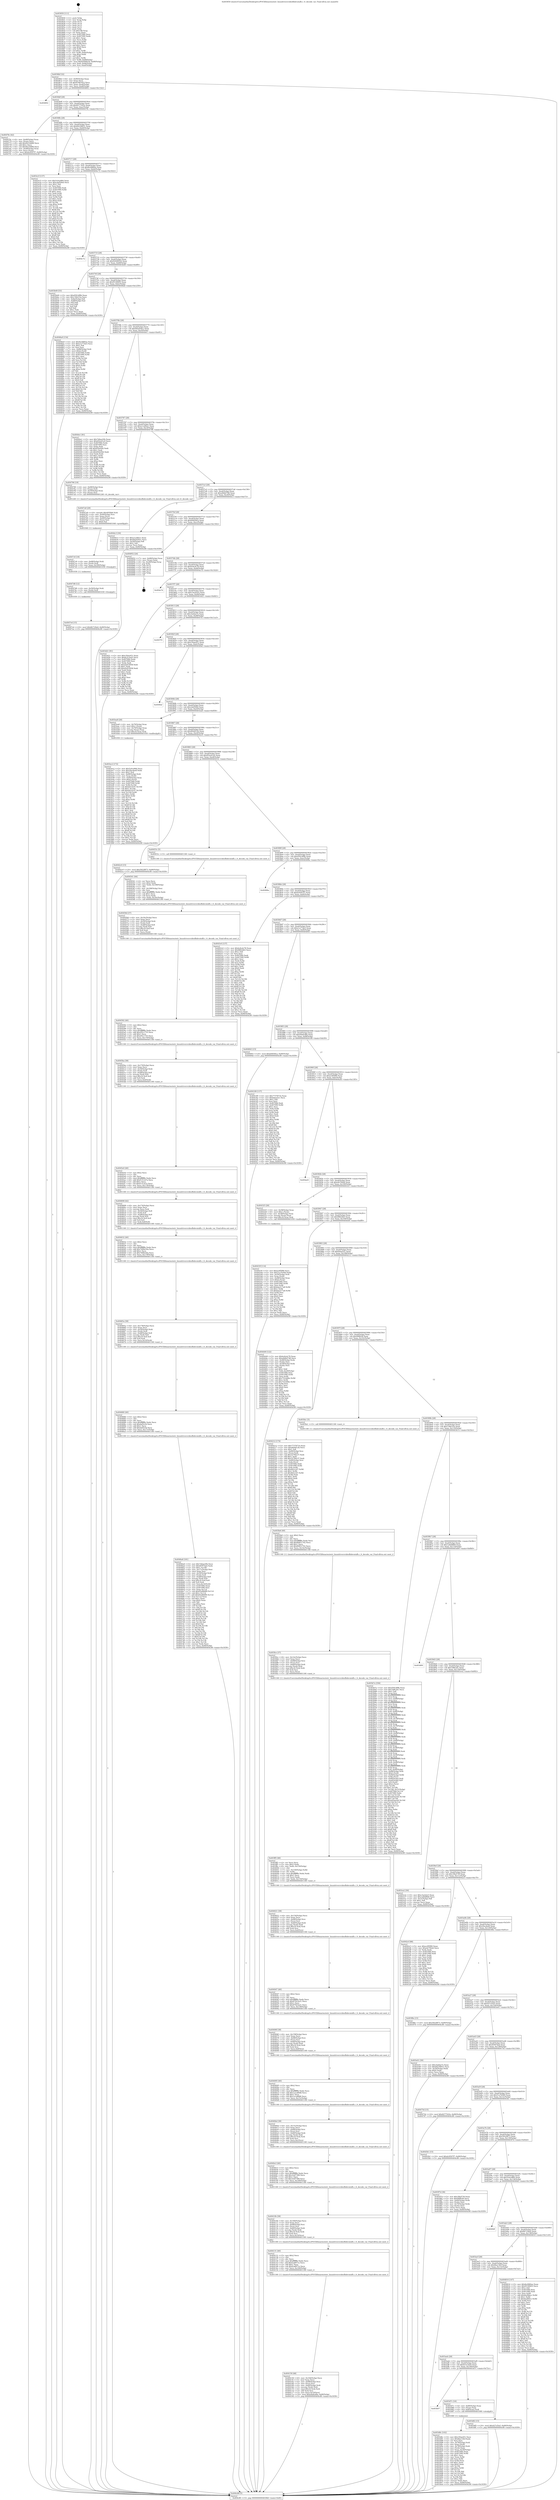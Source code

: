 digraph "0x403650" {
  label = "0x403650 (/mnt/c/Users/mathe/Desktop/tcc/POCII/binaries/extr_linuxdriversvideofbdevatafb.c_tt_decode_var_Final-ollvm.out::main(0))"
  labelloc = "t"
  node[shape=record]

  Entry [label="",width=0.3,height=0.3,shape=circle,fillcolor=black,style=filled]
  "0x4036bf" [label="{
     0x4036bf [32]\l
     | [instrs]\l
     &nbsp;&nbsp;0x4036bf \<+6\>: mov -0x90(%rbp),%eax\l
     &nbsp;&nbsp;0x4036c5 \<+2\>: mov %eax,%ecx\l
     &nbsp;&nbsp;0x4036c7 \<+6\>: sub $0x81681823,%ecx\l
     &nbsp;&nbsp;0x4036cd \<+6\>: mov %eax,-0xa4(%rbp)\l
     &nbsp;&nbsp;0x4036d3 \<+6\>: mov %ecx,-0xa8(%rbp)\l
     &nbsp;&nbsp;0x4036d9 \<+6\>: je 0000000000404802 \<main+0x11b2\>\l
  }"]
  "0x404802" [label="{
     0x404802\l
  }", style=dashed]
  "0x4036df" [label="{
     0x4036df [28]\l
     | [instrs]\l
     &nbsp;&nbsp;0x4036df \<+5\>: jmp 00000000004036e4 \<main+0x94\>\l
     &nbsp;&nbsp;0x4036e4 \<+6\>: mov -0xa4(%rbp),%eax\l
     &nbsp;&nbsp;0x4036ea \<+5\>: sub $0x8277543e,%eax\l
     &nbsp;&nbsp;0x4036ef \<+6\>: mov %eax,-0xac(%rbp)\l
     &nbsp;&nbsp;0x4036f5 \<+6\>: je 000000000040476c \<main+0x111c\>\l
  }"]
  Exit [label="",width=0.3,height=0.3,shape=circle,fillcolor=black,style=filled,peripheries=2]
  "0x40476c" [label="{
     0x40476c [42]\l
     | [instrs]\l
     &nbsp;&nbsp;0x40476c \<+4\>: mov -0x48(%rbp),%rax\l
     &nbsp;&nbsp;0x404770 \<+2\>: mov (%rax),%ecx\l
     &nbsp;&nbsp;0x404772 \<+6\>: add $0xf4218d68,%ecx\l
     &nbsp;&nbsp;0x404778 \<+3\>: add $0x1,%ecx\l
     &nbsp;&nbsp;0x40477b \<+6\>: sub $0xf4218d68,%ecx\l
     &nbsp;&nbsp;0x404781 \<+4\>: mov -0x48(%rbp),%rax\l
     &nbsp;&nbsp;0x404785 \<+2\>: mov %ecx,(%rax)\l
     &nbsp;&nbsp;0x404787 \<+10\>: movl $0xdc9507f7,-0x90(%rbp)\l
     &nbsp;&nbsp;0x404791 \<+5\>: jmp 0000000000404c89 \<main+0x1639\>\l
  }"]
  "0x4036fb" [label="{
     0x4036fb [28]\l
     | [instrs]\l
     &nbsp;&nbsp;0x4036fb \<+5\>: jmp 0000000000403700 \<main+0xb0\>\l
     &nbsp;&nbsp;0x403700 \<+6\>: mov -0xa4(%rbp),%eax\l
     &nbsp;&nbsp;0x403706 \<+5\>: sub $0x84236631,%eax\l
     &nbsp;&nbsp;0x40370b \<+6\>: mov %eax,-0xb0(%rbp)\l
     &nbsp;&nbsp;0x403711 \<+6\>: je 0000000000403e1f \<main+0x7cf\>\l
  }"]
  "0x4047e4" [label="{
     0x4047e4 [15]\l
     | [instrs]\l
     &nbsp;&nbsp;0x4047e4 \<+10\>: movl $0x6b71f4e0,-0x90(%rbp)\l
     &nbsp;&nbsp;0x4047ee \<+5\>: jmp 0000000000404c89 \<main+0x1639\>\l
  }"]
  "0x403e1f" [label="{
     0x403e1f [137]\l
     | [instrs]\l
     &nbsp;&nbsp;0x403e1f \<+5\>: mov $0x5c0ce964,%eax\l
     &nbsp;&nbsp;0x403e24 \<+5\>: mov $0xcdaf50b4,%ecx\l
     &nbsp;&nbsp;0x403e29 \<+2\>: mov $0x1,%dl\l
     &nbsp;&nbsp;0x403e2b \<+2\>: xor %esi,%esi\l
     &nbsp;&nbsp;0x403e2d \<+7\>: mov 0x407084,%edi\l
     &nbsp;&nbsp;0x403e34 \<+8\>: mov 0x407090,%r8d\l
     &nbsp;&nbsp;0x403e3c \<+3\>: sub $0x1,%esi\l
     &nbsp;&nbsp;0x403e3f \<+3\>: mov %edi,%r9d\l
     &nbsp;&nbsp;0x403e42 \<+3\>: add %esi,%r9d\l
     &nbsp;&nbsp;0x403e45 \<+4\>: imul %r9d,%edi\l
     &nbsp;&nbsp;0x403e49 \<+3\>: and $0x1,%edi\l
     &nbsp;&nbsp;0x403e4c \<+3\>: cmp $0x0,%edi\l
     &nbsp;&nbsp;0x403e4f \<+4\>: sete %r10b\l
     &nbsp;&nbsp;0x403e53 \<+4\>: cmp $0xa,%r8d\l
     &nbsp;&nbsp;0x403e57 \<+4\>: setl %r11b\l
     &nbsp;&nbsp;0x403e5b \<+3\>: mov %r10b,%bl\l
     &nbsp;&nbsp;0x403e5e \<+3\>: xor $0xff,%bl\l
     &nbsp;&nbsp;0x403e61 \<+3\>: mov %r11b,%r14b\l
     &nbsp;&nbsp;0x403e64 \<+4\>: xor $0xff,%r14b\l
     &nbsp;&nbsp;0x403e68 \<+3\>: xor $0x0,%dl\l
     &nbsp;&nbsp;0x403e6b \<+3\>: mov %bl,%r15b\l
     &nbsp;&nbsp;0x403e6e \<+4\>: and $0x0,%r15b\l
     &nbsp;&nbsp;0x403e72 \<+3\>: and %dl,%r10b\l
     &nbsp;&nbsp;0x403e75 \<+3\>: mov %r14b,%r12b\l
     &nbsp;&nbsp;0x403e78 \<+4\>: and $0x0,%r12b\l
     &nbsp;&nbsp;0x403e7c \<+3\>: and %dl,%r11b\l
     &nbsp;&nbsp;0x403e7f \<+3\>: or %r10b,%r15b\l
     &nbsp;&nbsp;0x403e82 \<+3\>: or %r11b,%r12b\l
     &nbsp;&nbsp;0x403e85 \<+3\>: xor %r12b,%r15b\l
     &nbsp;&nbsp;0x403e88 \<+3\>: or %r14b,%bl\l
     &nbsp;&nbsp;0x403e8b \<+3\>: xor $0xff,%bl\l
     &nbsp;&nbsp;0x403e8e \<+3\>: or $0x0,%dl\l
     &nbsp;&nbsp;0x403e91 \<+2\>: and %dl,%bl\l
     &nbsp;&nbsp;0x403e93 \<+3\>: or %bl,%r15b\l
     &nbsp;&nbsp;0x403e96 \<+4\>: test $0x1,%r15b\l
     &nbsp;&nbsp;0x403e9a \<+3\>: cmovne %ecx,%eax\l
     &nbsp;&nbsp;0x403e9d \<+6\>: mov %eax,-0x90(%rbp)\l
     &nbsp;&nbsp;0x403ea3 \<+5\>: jmp 0000000000404c89 \<main+0x1639\>\l
  }"]
  "0x403717" [label="{
     0x403717 [28]\l
     | [instrs]\l
     &nbsp;&nbsp;0x403717 \<+5\>: jmp 000000000040371c \<main+0xcc\>\l
     &nbsp;&nbsp;0x40371c \<+6\>: mov -0xa4(%rbp),%eax\l
     &nbsp;&nbsp;0x403722 \<+5\>: sub $0x8e2880ee,%eax\l
     &nbsp;&nbsp;0x403727 \<+6\>: mov %eax,-0xb4(%rbp)\l
     &nbsp;&nbsp;0x40372d \<+6\>: je 0000000000404c72 \<main+0x1622\>\l
  }"]
  "0x4047d8" [label="{
     0x4047d8 [12]\l
     | [instrs]\l
     &nbsp;&nbsp;0x4047d8 \<+4\>: mov -0x50(%rbp),%rdi\l
     &nbsp;&nbsp;0x4047dc \<+3\>: mov (%rdi),%rdi\l
     &nbsp;&nbsp;0x4047df \<+5\>: call 0000000000401030 \<free@plt\>\l
     | [calls]\l
     &nbsp;&nbsp;0x401030 \{1\} (unknown)\l
  }"]
  "0x404c72" [label="{
     0x404c72\l
  }", style=dashed]
  "0x403733" [label="{
     0x403733 [28]\l
     | [instrs]\l
     &nbsp;&nbsp;0x403733 \<+5\>: jmp 0000000000403738 \<main+0xe8\>\l
     &nbsp;&nbsp;0x403738 \<+6\>: mov -0xa4(%rbp),%eax\l
     &nbsp;&nbsp;0x40373e \<+5\>: sub $0x92008524,%eax\l
     &nbsp;&nbsp;0x403743 \<+6\>: mov %eax,-0xb8(%rbp)\l
     &nbsp;&nbsp;0x403749 \<+6\>: je 0000000000403b49 \<main+0x4f9\>\l
  }"]
  "0x4047c6" [label="{
     0x4047c6 [18]\l
     | [instrs]\l
     &nbsp;&nbsp;0x4047c6 \<+4\>: mov -0x68(%rbp),%rdi\l
     &nbsp;&nbsp;0x4047ca \<+3\>: mov (%rdi),%rdi\l
     &nbsp;&nbsp;0x4047cd \<+6\>: mov %eax,-0x180(%rbp)\l
     &nbsp;&nbsp;0x4047d3 \<+5\>: call 0000000000401030 \<free@plt\>\l
     | [calls]\l
     &nbsp;&nbsp;0x401030 \{1\} (unknown)\l
  }"]
  "0x403b49" [label="{
     0x403b49 [53]\l
     | [instrs]\l
     &nbsp;&nbsp;0x403b49 \<+5\>: mov $0xd591df9b,%eax\l
     &nbsp;&nbsp;0x403b4e \<+5\>: mov $0x13fdc53a,%ecx\l
     &nbsp;&nbsp;0x403b53 \<+6\>: mov -0x8a(%rbp),%dl\l
     &nbsp;&nbsp;0x403b59 \<+7\>: mov -0x89(%rbp),%sil\l
     &nbsp;&nbsp;0x403b60 \<+3\>: mov %dl,%dil\l
     &nbsp;&nbsp;0x403b63 \<+3\>: and %sil,%dil\l
     &nbsp;&nbsp;0x403b66 \<+3\>: xor %sil,%dl\l
     &nbsp;&nbsp;0x403b69 \<+3\>: or %dl,%dil\l
     &nbsp;&nbsp;0x403b6c \<+4\>: test $0x1,%dil\l
     &nbsp;&nbsp;0x403b70 \<+3\>: cmovne %ecx,%eax\l
     &nbsp;&nbsp;0x403b73 \<+6\>: mov %eax,-0x90(%rbp)\l
     &nbsp;&nbsp;0x403b79 \<+5\>: jmp 0000000000404c89 \<main+0x1639\>\l
  }"]
  "0x40374f" [label="{
     0x40374f [28]\l
     | [instrs]\l
     &nbsp;&nbsp;0x40374f \<+5\>: jmp 0000000000403754 \<main+0x104\>\l
     &nbsp;&nbsp;0x403754 \<+6\>: mov -0xa4(%rbp),%eax\l
     &nbsp;&nbsp;0x40375a \<+5\>: sub $0x9518f405,%eax\l
     &nbsp;&nbsp;0x40375f \<+6\>: mov %eax,-0xbc(%rbp)\l
     &nbsp;&nbsp;0x403765 \<+6\>: je 00000000004048a9 \<main+0x1259\>\l
  }"]
  "0x404c89" [label="{
     0x404c89 [5]\l
     | [instrs]\l
     &nbsp;&nbsp;0x404c89 \<+5\>: jmp 00000000004036bf \<main+0x6f\>\l
  }"]
  "0x403650" [label="{
     0x403650 [111]\l
     | [instrs]\l
     &nbsp;&nbsp;0x403650 \<+1\>: push %rbp\l
     &nbsp;&nbsp;0x403651 \<+3\>: mov %rsp,%rbp\l
     &nbsp;&nbsp;0x403654 \<+2\>: push %r15\l
     &nbsp;&nbsp;0x403656 \<+2\>: push %r14\l
     &nbsp;&nbsp;0x403658 \<+2\>: push %r13\l
     &nbsp;&nbsp;0x40365a \<+2\>: push %r12\l
     &nbsp;&nbsp;0x40365c \<+1\>: push %rbx\l
     &nbsp;&nbsp;0x40365d \<+7\>: sub $0x198,%rsp\l
     &nbsp;&nbsp;0x403664 \<+2\>: xor %eax,%eax\l
     &nbsp;&nbsp;0x403666 \<+7\>: mov 0x407084,%ecx\l
     &nbsp;&nbsp;0x40366d \<+7\>: mov 0x407090,%edx\l
     &nbsp;&nbsp;0x403674 \<+3\>: sub $0x1,%eax\l
     &nbsp;&nbsp;0x403677 \<+3\>: mov %ecx,%r8d\l
     &nbsp;&nbsp;0x40367a \<+3\>: add %eax,%r8d\l
     &nbsp;&nbsp;0x40367d \<+4\>: imul %r8d,%ecx\l
     &nbsp;&nbsp;0x403681 \<+3\>: and $0x1,%ecx\l
     &nbsp;&nbsp;0x403684 \<+3\>: cmp $0x0,%ecx\l
     &nbsp;&nbsp;0x403687 \<+4\>: sete %r9b\l
     &nbsp;&nbsp;0x40368b \<+4\>: and $0x1,%r9b\l
     &nbsp;&nbsp;0x40368f \<+7\>: mov %r9b,-0x8a(%rbp)\l
     &nbsp;&nbsp;0x403696 \<+3\>: cmp $0xa,%edx\l
     &nbsp;&nbsp;0x403699 \<+4\>: setl %r9b\l
     &nbsp;&nbsp;0x40369d \<+4\>: and $0x1,%r9b\l
     &nbsp;&nbsp;0x4036a1 \<+7\>: mov %r9b,-0x89(%rbp)\l
     &nbsp;&nbsp;0x4036a8 \<+10\>: movl $0x92008524,-0x90(%rbp)\l
     &nbsp;&nbsp;0x4036b2 \<+6\>: mov %edi,-0x94(%rbp)\l
     &nbsp;&nbsp;0x4036b8 \<+7\>: mov %rsi,-0xa0(%rbp)\l
  }"]
  "0x4047a9" [label="{
     0x4047a9 [29]\l
     | [instrs]\l
     &nbsp;&nbsp;0x4047a9 \<+10\>: movabs $0x4050b6,%rdi\l
     &nbsp;&nbsp;0x4047b3 \<+4\>: mov -0x40(%rbp),%rsi\l
     &nbsp;&nbsp;0x4047b7 \<+2\>: mov %eax,(%rsi)\l
     &nbsp;&nbsp;0x4047b9 \<+4\>: mov -0x40(%rbp),%rsi\l
     &nbsp;&nbsp;0x4047bd \<+2\>: mov (%rsi),%esi\l
     &nbsp;&nbsp;0x4047bf \<+2\>: mov $0x0,%al\l
     &nbsp;&nbsp;0x4047c1 \<+5\>: call 0000000000401040 \<printf@plt\>\l
     | [calls]\l
     &nbsp;&nbsp;0x401040 \{1\} (unknown)\l
  }"]
  "0x4048a9" [label="{
     0x4048a9 [154]\l
     | [instrs]\l
     &nbsp;&nbsp;0x4048a9 \<+5\>: mov $0x8e2880ee,%eax\l
     &nbsp;&nbsp;0x4048ae \<+5\>: mov $0xe1a77de5,%ecx\l
     &nbsp;&nbsp;0x4048b3 \<+2\>: mov $0x1,%dl\l
     &nbsp;&nbsp;0x4048b5 \<+2\>: xor %esi,%esi\l
     &nbsp;&nbsp;0x4048b7 \<+7\>: mov -0x88(%rbp),%rdi\l
     &nbsp;&nbsp;0x4048be \<+6\>: movl $0x0,(%rdi)\l
     &nbsp;&nbsp;0x4048c4 \<+8\>: mov 0x407084,%r8d\l
     &nbsp;&nbsp;0x4048cc \<+8\>: mov 0x407090,%r9d\l
     &nbsp;&nbsp;0x4048d4 \<+3\>: sub $0x1,%esi\l
     &nbsp;&nbsp;0x4048d7 \<+3\>: mov %r8d,%r10d\l
     &nbsp;&nbsp;0x4048da \<+3\>: add %esi,%r10d\l
     &nbsp;&nbsp;0x4048dd \<+4\>: imul %r10d,%r8d\l
     &nbsp;&nbsp;0x4048e1 \<+4\>: and $0x1,%r8d\l
     &nbsp;&nbsp;0x4048e5 \<+4\>: cmp $0x0,%r8d\l
     &nbsp;&nbsp;0x4048e9 \<+4\>: sete %r11b\l
     &nbsp;&nbsp;0x4048ed \<+4\>: cmp $0xa,%r9d\l
     &nbsp;&nbsp;0x4048f1 \<+3\>: setl %bl\l
     &nbsp;&nbsp;0x4048f4 \<+3\>: mov %r11b,%r14b\l
     &nbsp;&nbsp;0x4048f7 \<+4\>: xor $0xff,%r14b\l
     &nbsp;&nbsp;0x4048fb \<+3\>: mov %bl,%r15b\l
     &nbsp;&nbsp;0x4048fe \<+4\>: xor $0xff,%r15b\l
     &nbsp;&nbsp;0x404902 \<+3\>: xor $0x0,%dl\l
     &nbsp;&nbsp;0x404905 \<+3\>: mov %r14b,%r12b\l
     &nbsp;&nbsp;0x404908 \<+4\>: and $0x0,%r12b\l
     &nbsp;&nbsp;0x40490c \<+3\>: and %dl,%r11b\l
     &nbsp;&nbsp;0x40490f \<+3\>: mov %r15b,%r13b\l
     &nbsp;&nbsp;0x404912 \<+4\>: and $0x0,%r13b\l
     &nbsp;&nbsp;0x404916 \<+2\>: and %dl,%bl\l
     &nbsp;&nbsp;0x404918 \<+3\>: or %r11b,%r12b\l
     &nbsp;&nbsp;0x40491b \<+3\>: or %bl,%r13b\l
     &nbsp;&nbsp;0x40491e \<+3\>: xor %r13b,%r12b\l
     &nbsp;&nbsp;0x404921 \<+3\>: or %r15b,%r14b\l
     &nbsp;&nbsp;0x404924 \<+4\>: xor $0xff,%r14b\l
     &nbsp;&nbsp;0x404928 \<+3\>: or $0x0,%dl\l
     &nbsp;&nbsp;0x40492b \<+3\>: and %dl,%r14b\l
     &nbsp;&nbsp;0x40492e \<+3\>: or %r14b,%r12b\l
     &nbsp;&nbsp;0x404931 \<+4\>: test $0x1,%r12b\l
     &nbsp;&nbsp;0x404935 \<+3\>: cmovne %ecx,%eax\l
     &nbsp;&nbsp;0x404938 \<+6\>: mov %eax,-0x90(%rbp)\l
     &nbsp;&nbsp;0x40493e \<+5\>: jmp 0000000000404c89 \<main+0x1639\>\l
  }"]
  "0x40376b" [label="{
     0x40376b [28]\l
     | [instrs]\l
     &nbsp;&nbsp;0x40376b \<+5\>: jmp 0000000000403770 \<main+0x120\>\l
     &nbsp;&nbsp;0x403770 \<+6\>: mov -0xa4(%rbp),%eax\l
     &nbsp;&nbsp;0x403776 \<+5\>: sub $0x9d2d54e1,%eax\l
     &nbsp;&nbsp;0x40377b \<+6\>: mov %eax,-0xc0(%rbp)\l
     &nbsp;&nbsp;0x403781 \<+6\>: je 00000000004044e1 \<main+0xe91\>\l
  }"]
  "0x4046a8" [label="{
     0x4046a8 [181]\l
     | [instrs]\l
     &nbsp;&nbsp;0x4046a8 \<+5\>: mov $0x7d4ae20b,%ecx\l
     &nbsp;&nbsp;0x4046ad \<+5\>: mov $0x4f397da4,%edx\l
     &nbsp;&nbsp;0x4046b2 \<+3\>: mov $0x1,%r10b\l
     &nbsp;&nbsp;0x4046b5 \<+6\>: mov -0x17c(%rbp),%esi\l
     &nbsp;&nbsp;0x4046bb \<+3\>: imul %eax,%esi\l
     &nbsp;&nbsp;0x4046be \<+4\>: mov -0x50(%rbp),%rdi\l
     &nbsp;&nbsp;0x4046c2 \<+3\>: mov (%rdi),%rdi\l
     &nbsp;&nbsp;0x4046c5 \<+4\>: mov -0x48(%rbp),%r8\l
     &nbsp;&nbsp;0x4046c9 \<+3\>: movslq (%r8),%r8\l
     &nbsp;&nbsp;0x4046cc \<+4\>: imul $0x18,%r8,%r8\l
     &nbsp;&nbsp;0x4046d0 \<+3\>: add %r8,%rdi\l
     &nbsp;&nbsp;0x4046d3 \<+3\>: mov %esi,0x14(%rdi)\l
     &nbsp;&nbsp;0x4046d6 \<+7\>: mov 0x407084,%eax\l
     &nbsp;&nbsp;0x4046dd \<+7\>: mov 0x407090,%esi\l
     &nbsp;&nbsp;0x4046e4 \<+3\>: mov %eax,%r11d\l
     &nbsp;&nbsp;0x4046e7 \<+7\>: sub $0x65e88d69,%r11d\l
     &nbsp;&nbsp;0x4046ee \<+4\>: sub $0x1,%r11d\l
     &nbsp;&nbsp;0x4046f2 \<+7\>: add $0x65e88d69,%r11d\l
     &nbsp;&nbsp;0x4046f9 \<+4\>: imul %r11d,%eax\l
     &nbsp;&nbsp;0x4046fd \<+3\>: and $0x1,%eax\l
     &nbsp;&nbsp;0x404700 \<+3\>: cmp $0x0,%eax\l
     &nbsp;&nbsp;0x404703 \<+3\>: sete %bl\l
     &nbsp;&nbsp;0x404706 \<+3\>: cmp $0xa,%esi\l
     &nbsp;&nbsp;0x404709 \<+4\>: setl %r14b\l
     &nbsp;&nbsp;0x40470d \<+3\>: mov %bl,%r15b\l
     &nbsp;&nbsp;0x404710 \<+4\>: xor $0xff,%r15b\l
     &nbsp;&nbsp;0x404714 \<+3\>: mov %r14b,%r12b\l
     &nbsp;&nbsp;0x404717 \<+4\>: xor $0xff,%r12b\l
     &nbsp;&nbsp;0x40471b \<+4\>: xor $0x0,%r10b\l
     &nbsp;&nbsp;0x40471f \<+3\>: mov %r15b,%r13b\l
     &nbsp;&nbsp;0x404722 \<+4\>: and $0x0,%r13b\l
     &nbsp;&nbsp;0x404726 \<+3\>: and %r10b,%bl\l
     &nbsp;&nbsp;0x404729 \<+3\>: mov %r12b,%al\l
     &nbsp;&nbsp;0x40472c \<+2\>: and $0x0,%al\l
     &nbsp;&nbsp;0x40472e \<+3\>: and %r10b,%r14b\l
     &nbsp;&nbsp;0x404731 \<+3\>: or %bl,%r13b\l
     &nbsp;&nbsp;0x404734 \<+3\>: or %r14b,%al\l
     &nbsp;&nbsp;0x404737 \<+3\>: xor %al,%r13b\l
     &nbsp;&nbsp;0x40473a \<+3\>: or %r12b,%r15b\l
     &nbsp;&nbsp;0x40473d \<+4\>: xor $0xff,%r15b\l
     &nbsp;&nbsp;0x404741 \<+4\>: or $0x0,%r10b\l
     &nbsp;&nbsp;0x404745 \<+3\>: and %r10b,%r15b\l
     &nbsp;&nbsp;0x404748 \<+3\>: or %r15b,%r13b\l
     &nbsp;&nbsp;0x40474b \<+4\>: test $0x1,%r13b\l
     &nbsp;&nbsp;0x40474f \<+3\>: cmovne %edx,%ecx\l
     &nbsp;&nbsp;0x404752 \<+6\>: mov %ecx,-0x90(%rbp)\l
     &nbsp;&nbsp;0x404758 \<+5\>: jmp 0000000000404c89 \<main+0x1639\>\l
  }"]
  "0x4044e1" [label="{
     0x4044e1 [91]\l
     | [instrs]\l
     &nbsp;&nbsp;0x4044e1 \<+5\>: mov $0x7d4ae20b,%eax\l
     &nbsp;&nbsp;0x4044e6 \<+5\>: mov $0xd52e41e0,%ecx\l
     &nbsp;&nbsp;0x4044eb \<+7\>: mov 0x407084,%edx\l
     &nbsp;&nbsp;0x4044f2 \<+7\>: mov 0x407090,%esi\l
     &nbsp;&nbsp;0x4044f9 \<+2\>: mov %edx,%edi\l
     &nbsp;&nbsp;0x4044fb \<+6\>: add $0x650e044,%edi\l
     &nbsp;&nbsp;0x404501 \<+3\>: sub $0x1,%edi\l
     &nbsp;&nbsp;0x404504 \<+6\>: sub $0x650e044,%edi\l
     &nbsp;&nbsp;0x40450a \<+3\>: imul %edi,%edx\l
     &nbsp;&nbsp;0x40450d \<+3\>: and $0x1,%edx\l
     &nbsp;&nbsp;0x404510 \<+3\>: cmp $0x0,%edx\l
     &nbsp;&nbsp;0x404513 \<+4\>: sete %r8b\l
     &nbsp;&nbsp;0x404517 \<+3\>: cmp $0xa,%esi\l
     &nbsp;&nbsp;0x40451a \<+4\>: setl %r9b\l
     &nbsp;&nbsp;0x40451e \<+3\>: mov %r8b,%r10b\l
     &nbsp;&nbsp;0x404521 \<+3\>: and %r9b,%r10b\l
     &nbsp;&nbsp;0x404524 \<+3\>: xor %r9b,%r8b\l
     &nbsp;&nbsp;0x404527 \<+3\>: or %r8b,%r10b\l
     &nbsp;&nbsp;0x40452a \<+4\>: test $0x1,%r10b\l
     &nbsp;&nbsp;0x40452e \<+3\>: cmovne %ecx,%eax\l
     &nbsp;&nbsp;0x404531 \<+6\>: mov %eax,-0x90(%rbp)\l
     &nbsp;&nbsp;0x404537 \<+5\>: jmp 0000000000404c89 \<main+0x1639\>\l
  }"]
  "0x403787" [label="{
     0x403787 [28]\l
     | [instrs]\l
     &nbsp;&nbsp;0x403787 \<+5\>: jmp 000000000040378c \<main+0x13c\>\l
     &nbsp;&nbsp;0x40378c \<+6\>: mov -0xa4(%rbp),%eax\l
     &nbsp;&nbsp;0x403792 \<+5\>: sub $0xa1ce6ba1,%eax\l
     &nbsp;&nbsp;0x403797 \<+6\>: mov %eax,-0xc4(%rbp)\l
     &nbsp;&nbsp;0x40379d \<+6\>: je 0000000000404796 \<main+0x1146\>\l
  }"]
  "0x404680" [label="{
     0x404680 [40]\l
     | [instrs]\l
     &nbsp;&nbsp;0x404680 \<+5\>: mov $0x2,%ecx\l
     &nbsp;&nbsp;0x404685 \<+1\>: cltd\l
     &nbsp;&nbsp;0x404686 \<+2\>: idiv %ecx\l
     &nbsp;&nbsp;0x404688 \<+6\>: imul $0xfffffffe,%edx,%ecx\l
     &nbsp;&nbsp;0x40468e \<+6\>: sub $0xdaf5e5d,%ecx\l
     &nbsp;&nbsp;0x404694 \<+3\>: add $0x1,%ecx\l
     &nbsp;&nbsp;0x404697 \<+6\>: add $0xdaf5e5d,%ecx\l
     &nbsp;&nbsp;0x40469d \<+6\>: mov %ecx,-0x17c(%rbp)\l
     &nbsp;&nbsp;0x4046a3 \<+5\>: call 0000000000401160 \<next_i\>\l
     | [calls]\l
     &nbsp;&nbsp;0x401160 \{1\} (/mnt/c/Users/mathe/Desktop/tcc/POCII/binaries/extr_linuxdriversvideofbdevatafb.c_tt_decode_var_Final-ollvm.out::next_i)\l
  }"]
  "0x404796" [label="{
     0x404796 [19]\l
     | [instrs]\l
     &nbsp;&nbsp;0x404796 \<+4\>: mov -0x68(%rbp),%rax\l
     &nbsp;&nbsp;0x40479a \<+3\>: mov (%rax),%rdi\l
     &nbsp;&nbsp;0x40479d \<+4\>: mov -0x50(%rbp),%rax\l
     &nbsp;&nbsp;0x4047a1 \<+3\>: mov (%rax),%rsi\l
     &nbsp;&nbsp;0x4047a4 \<+5\>: call 0000000000401240 \<tt_decode_var\>\l
     | [calls]\l
     &nbsp;&nbsp;0x401240 \{1\} (/mnt/c/Users/mathe/Desktop/tcc/POCII/binaries/extr_linuxdriversvideofbdevatafb.c_tt_decode_var_Final-ollvm.out::tt_decode_var)\l
  }"]
  "0x4037a3" [label="{
     0x4037a3 [28]\l
     | [instrs]\l
     &nbsp;&nbsp;0x4037a3 \<+5\>: jmp 00000000004037a8 \<main+0x158\>\l
     &nbsp;&nbsp;0x4037a8 \<+6\>: mov -0xa4(%rbp),%eax\l
     &nbsp;&nbsp;0x4037ae \<+5\>: sub $0xa9db4748,%eax\l
     &nbsp;&nbsp;0x4037b3 \<+6\>: mov %eax,-0xc8(%rbp)\l
     &nbsp;&nbsp;0x4037b9 \<+6\>: je 00000000004044c3 \<main+0xe73\>\l
  }"]
  "0x40465a" [label="{
     0x40465a [38]\l
     | [instrs]\l
     &nbsp;&nbsp;0x40465a \<+6\>: mov -0x178(%rbp),%ecx\l
     &nbsp;&nbsp;0x404660 \<+3\>: imul %eax,%ecx\l
     &nbsp;&nbsp;0x404663 \<+4\>: mov -0x50(%rbp),%rdi\l
     &nbsp;&nbsp;0x404667 \<+3\>: mov (%rdi),%rdi\l
     &nbsp;&nbsp;0x40466a \<+4\>: mov -0x48(%rbp),%r8\l
     &nbsp;&nbsp;0x40466e \<+3\>: movslq (%r8),%r8\l
     &nbsp;&nbsp;0x404671 \<+4\>: imul $0x18,%r8,%r8\l
     &nbsp;&nbsp;0x404675 \<+3\>: add %r8,%rdi\l
     &nbsp;&nbsp;0x404678 \<+3\>: mov %ecx,0x10(%rdi)\l
     &nbsp;&nbsp;0x40467b \<+5\>: call 0000000000401160 \<next_i\>\l
     | [calls]\l
     &nbsp;&nbsp;0x401160 \{1\} (/mnt/c/Users/mathe/Desktop/tcc/POCII/binaries/extr_linuxdriversvideofbdevatafb.c_tt_decode_var_Final-ollvm.out::next_i)\l
  }"]
  "0x4044c3" [label="{
     0x4044c3 [30]\l
     | [instrs]\l
     &nbsp;&nbsp;0x4044c3 \<+5\>: mov $0xa1ce6ba1,%eax\l
     &nbsp;&nbsp;0x4044c8 \<+5\>: mov $0x9d2d54e1,%ecx\l
     &nbsp;&nbsp;0x4044cd \<+3\>: mov -0x29(%rbp),%dl\l
     &nbsp;&nbsp;0x4044d0 \<+3\>: test $0x1,%dl\l
     &nbsp;&nbsp;0x4044d3 \<+3\>: cmovne %ecx,%eax\l
     &nbsp;&nbsp;0x4044d6 \<+6\>: mov %eax,-0x90(%rbp)\l
     &nbsp;&nbsp;0x4044dc \<+5\>: jmp 0000000000404c89 \<main+0x1639\>\l
  }"]
  "0x4037bf" [label="{
     0x4037bf [28]\l
     | [instrs]\l
     &nbsp;&nbsp;0x4037bf \<+5\>: jmp 00000000004037c4 \<main+0x174\>\l
     &nbsp;&nbsp;0x4037c4 \<+6\>: mov -0xa4(%rbp),%eax\l
     &nbsp;&nbsp;0x4037ca \<+5\>: sub $0xb00f36ca,%eax\l
     &nbsp;&nbsp;0x4037cf \<+6\>: mov %eax,-0xcc(%rbp)\l
     &nbsp;&nbsp;0x4037d5 \<+6\>: je 0000000000404952 \<main+0x1302\>\l
  }"]
  "0x404632" [label="{
     0x404632 [40]\l
     | [instrs]\l
     &nbsp;&nbsp;0x404632 \<+5\>: mov $0x2,%ecx\l
     &nbsp;&nbsp;0x404637 \<+1\>: cltd\l
     &nbsp;&nbsp;0x404638 \<+2\>: idiv %ecx\l
     &nbsp;&nbsp;0x40463a \<+6\>: imul $0xfffffffe,%edx,%ecx\l
     &nbsp;&nbsp;0x404640 \<+6\>: add $0x7d08e50a,%ecx\l
     &nbsp;&nbsp;0x404646 \<+3\>: add $0x1,%ecx\l
     &nbsp;&nbsp;0x404649 \<+6\>: sub $0x7d08e50a,%ecx\l
     &nbsp;&nbsp;0x40464f \<+6\>: mov %ecx,-0x178(%rbp)\l
     &nbsp;&nbsp;0x404655 \<+5\>: call 0000000000401160 \<next_i\>\l
     | [calls]\l
     &nbsp;&nbsp;0x401160 \{1\} (/mnt/c/Users/mathe/Desktop/tcc/POCII/binaries/extr_linuxdriversvideofbdevatafb.c_tt_decode_var_Final-ollvm.out::next_i)\l
  }"]
  "0x404952" [label="{
     0x404952 [24]\l
     | [instrs]\l
     &nbsp;&nbsp;0x404952 \<+7\>: mov -0x88(%rbp),%rax\l
     &nbsp;&nbsp;0x404959 \<+2\>: mov (%rax),%eax\l
     &nbsp;&nbsp;0x40495b \<+4\>: lea -0x28(%rbp),%rsp\l
     &nbsp;&nbsp;0x40495f \<+1\>: pop %rbx\l
     &nbsp;&nbsp;0x404960 \<+2\>: pop %r12\l
     &nbsp;&nbsp;0x404962 \<+2\>: pop %r13\l
     &nbsp;&nbsp;0x404964 \<+2\>: pop %r14\l
     &nbsp;&nbsp;0x404966 \<+2\>: pop %r15\l
     &nbsp;&nbsp;0x404968 \<+1\>: pop %rbp\l
     &nbsp;&nbsp;0x404969 \<+1\>: ret\l
  }"]
  "0x4037db" [label="{
     0x4037db [28]\l
     | [instrs]\l
     &nbsp;&nbsp;0x4037db \<+5\>: jmp 00000000004037e0 \<main+0x190\>\l
     &nbsp;&nbsp;0x4037e0 \<+6\>: mov -0xa4(%rbp),%eax\l
     &nbsp;&nbsp;0x4037e6 \<+5\>: sub $0xbc6cdc78,%eax\l
     &nbsp;&nbsp;0x4037eb \<+6\>: mov %eax,-0xd0(%rbp)\l
     &nbsp;&nbsp;0x4037f1 \<+6\>: je 0000000000404a7d \<main+0x142d\>\l
  }"]
  "0x404608" [label="{
     0x404608 [42]\l
     | [instrs]\l
     &nbsp;&nbsp;0x404608 \<+6\>: mov -0x174(%rbp),%ecx\l
     &nbsp;&nbsp;0x40460e \<+3\>: imul %eax,%ecx\l
     &nbsp;&nbsp;0x404611 \<+3\>: movslq %ecx,%rdi\l
     &nbsp;&nbsp;0x404614 \<+4\>: mov -0x50(%rbp),%r8\l
     &nbsp;&nbsp;0x404618 \<+3\>: mov (%r8),%r8\l
     &nbsp;&nbsp;0x40461b \<+4\>: mov -0x48(%rbp),%r9\l
     &nbsp;&nbsp;0x40461f \<+3\>: movslq (%r9),%r9\l
     &nbsp;&nbsp;0x404622 \<+4\>: imul $0x18,%r9,%r9\l
     &nbsp;&nbsp;0x404626 \<+3\>: add %r9,%r8\l
     &nbsp;&nbsp;0x404629 \<+4\>: mov %rdi,0x8(%r8)\l
     &nbsp;&nbsp;0x40462d \<+5\>: call 0000000000401160 \<next_i\>\l
     | [calls]\l
     &nbsp;&nbsp;0x401160 \{1\} (/mnt/c/Users/mathe/Desktop/tcc/POCII/binaries/extr_linuxdriversvideofbdevatafb.c_tt_decode_var_Final-ollvm.out::next_i)\l
  }"]
  "0x404a7d" [label="{
     0x404a7d\l
  }", style=dashed]
  "0x4037f7" [label="{
     0x4037f7 [28]\l
     | [instrs]\l
     &nbsp;&nbsp;0x4037f7 \<+5\>: jmp 00000000004037fc \<main+0x1ac\>\l
     &nbsp;&nbsp;0x4037fc \<+6\>: mov -0xa4(%rbp),%eax\l
     &nbsp;&nbsp;0x403802 \<+5\>: sub $0xc3acb2e5,%eax\l
     &nbsp;&nbsp;0x403807 \<+6\>: mov %eax,-0xd4(%rbp)\l
     &nbsp;&nbsp;0x40380d \<+6\>: je 0000000000403d21 \<main+0x6d1\>\l
  }"]
  "0x4045e0" [label="{
     0x4045e0 [40]\l
     | [instrs]\l
     &nbsp;&nbsp;0x4045e0 \<+5\>: mov $0x2,%ecx\l
     &nbsp;&nbsp;0x4045e5 \<+1\>: cltd\l
     &nbsp;&nbsp;0x4045e6 \<+2\>: idiv %ecx\l
     &nbsp;&nbsp;0x4045e8 \<+6\>: imul $0xfffffffe,%edx,%ecx\l
     &nbsp;&nbsp;0x4045ee \<+6\>: add $0xf131cb7a,%ecx\l
     &nbsp;&nbsp;0x4045f4 \<+3\>: add $0x1,%ecx\l
     &nbsp;&nbsp;0x4045f7 \<+6\>: sub $0xf131cb7a,%ecx\l
     &nbsp;&nbsp;0x4045fd \<+6\>: mov %ecx,-0x174(%rbp)\l
     &nbsp;&nbsp;0x404603 \<+5\>: call 0000000000401160 \<next_i\>\l
     | [calls]\l
     &nbsp;&nbsp;0x401160 \{1\} (/mnt/c/Users/mathe/Desktop/tcc/POCII/binaries/extr_linuxdriversvideofbdevatafb.c_tt_decode_var_Final-ollvm.out::next_i)\l
  }"]
  "0x403d21" [label="{
     0x403d21 [91]\l
     | [instrs]\l
     &nbsp;&nbsp;0x403d21 \<+5\>: mov $0xc50ae451,%eax\l
     &nbsp;&nbsp;0x403d26 \<+5\>: mov $0x6c5c3ed3,%ecx\l
     &nbsp;&nbsp;0x403d2b \<+7\>: mov 0x407084,%edx\l
     &nbsp;&nbsp;0x403d32 \<+7\>: mov 0x407090,%esi\l
     &nbsp;&nbsp;0x403d39 \<+2\>: mov %edx,%edi\l
     &nbsp;&nbsp;0x403d3b \<+6\>: sub $0xd2d23938,%edi\l
     &nbsp;&nbsp;0x403d41 \<+3\>: sub $0x1,%edi\l
     &nbsp;&nbsp;0x403d44 \<+6\>: add $0xd2d23938,%edi\l
     &nbsp;&nbsp;0x403d4a \<+3\>: imul %edi,%edx\l
     &nbsp;&nbsp;0x403d4d \<+3\>: and $0x1,%edx\l
     &nbsp;&nbsp;0x403d50 \<+3\>: cmp $0x0,%edx\l
     &nbsp;&nbsp;0x403d53 \<+4\>: sete %r8b\l
     &nbsp;&nbsp;0x403d57 \<+3\>: cmp $0xa,%esi\l
     &nbsp;&nbsp;0x403d5a \<+4\>: setl %r9b\l
     &nbsp;&nbsp;0x403d5e \<+3\>: mov %r8b,%r10b\l
     &nbsp;&nbsp;0x403d61 \<+3\>: and %r9b,%r10b\l
     &nbsp;&nbsp;0x403d64 \<+3\>: xor %r9b,%r8b\l
     &nbsp;&nbsp;0x403d67 \<+3\>: or %r8b,%r10b\l
     &nbsp;&nbsp;0x403d6a \<+4\>: test $0x1,%r10b\l
     &nbsp;&nbsp;0x403d6e \<+3\>: cmovne %ecx,%eax\l
     &nbsp;&nbsp;0x403d71 \<+6\>: mov %eax,-0x90(%rbp)\l
     &nbsp;&nbsp;0x403d77 \<+5\>: jmp 0000000000404c89 \<main+0x1639\>\l
  }"]
  "0x403813" [label="{
     0x403813 [28]\l
     | [instrs]\l
     &nbsp;&nbsp;0x403813 \<+5\>: jmp 0000000000403818 \<main+0x1c8\>\l
     &nbsp;&nbsp;0x403818 \<+6\>: mov -0xa4(%rbp),%eax\l
     &nbsp;&nbsp;0x40381e \<+5\>: sub $0xc4a9aa7e,%eax\l
     &nbsp;&nbsp;0x403823 \<+6\>: mov %eax,-0xd8(%rbp)\l
     &nbsp;&nbsp;0x403829 \<+6\>: je 00000000004047f3 \<main+0x11a3\>\l
  }"]
  "0x4045ba" [label="{
     0x4045ba [38]\l
     | [instrs]\l
     &nbsp;&nbsp;0x4045ba \<+6\>: mov -0x170(%rbp),%ecx\l
     &nbsp;&nbsp;0x4045c0 \<+3\>: imul %eax,%ecx\l
     &nbsp;&nbsp;0x4045c3 \<+4\>: mov -0x50(%rbp),%rdi\l
     &nbsp;&nbsp;0x4045c7 \<+3\>: mov (%rdi),%rdi\l
     &nbsp;&nbsp;0x4045ca \<+4\>: mov -0x48(%rbp),%r8\l
     &nbsp;&nbsp;0x4045ce \<+3\>: movslq (%r8),%r8\l
     &nbsp;&nbsp;0x4045d1 \<+4\>: imul $0x18,%r8,%r8\l
     &nbsp;&nbsp;0x4045d5 \<+3\>: add %r8,%rdi\l
     &nbsp;&nbsp;0x4045d8 \<+3\>: mov %ecx,0x4(%rdi)\l
     &nbsp;&nbsp;0x4045db \<+5\>: call 0000000000401160 \<next_i\>\l
     | [calls]\l
     &nbsp;&nbsp;0x401160 \{1\} (/mnt/c/Users/mathe/Desktop/tcc/POCII/binaries/extr_linuxdriversvideofbdevatafb.c_tt_decode_var_Final-ollvm.out::next_i)\l
  }"]
  "0x4047f3" [label="{
     0x4047f3\l
  }", style=dashed]
  "0x40382f" [label="{
     0x40382f [28]\l
     | [instrs]\l
     &nbsp;&nbsp;0x40382f \<+5\>: jmp 0000000000403834 \<main+0x1e4\>\l
     &nbsp;&nbsp;0x403834 \<+6\>: mov -0xa4(%rbp),%eax\l
     &nbsp;&nbsp;0x40383a \<+5\>: sub $0xc50ae451,%eax\l
     &nbsp;&nbsp;0x40383f \<+6\>: mov %eax,-0xdc(%rbp)\l
     &nbsp;&nbsp;0x403845 \<+6\>: je 00000000004049af \<main+0x135f\>\l
  }"]
  "0x404592" [label="{
     0x404592 [40]\l
     | [instrs]\l
     &nbsp;&nbsp;0x404592 \<+5\>: mov $0x2,%ecx\l
     &nbsp;&nbsp;0x404597 \<+1\>: cltd\l
     &nbsp;&nbsp;0x404598 \<+2\>: idiv %ecx\l
     &nbsp;&nbsp;0x40459a \<+6\>: imul $0xfffffffe,%edx,%ecx\l
     &nbsp;&nbsp;0x4045a0 \<+6\>: add $0x2f5c1755,%ecx\l
     &nbsp;&nbsp;0x4045a6 \<+3\>: add $0x1,%ecx\l
     &nbsp;&nbsp;0x4045a9 \<+6\>: sub $0x2f5c1755,%ecx\l
     &nbsp;&nbsp;0x4045af \<+6\>: mov %ecx,-0x170(%rbp)\l
     &nbsp;&nbsp;0x4045b5 \<+5\>: call 0000000000401160 \<next_i\>\l
     | [calls]\l
     &nbsp;&nbsp;0x401160 \{1\} (/mnt/c/Users/mathe/Desktop/tcc/POCII/binaries/extr_linuxdriversvideofbdevatafb.c_tt_decode_var_Final-ollvm.out::next_i)\l
  }"]
  "0x4049af" [label="{
     0x4049af\l
  }", style=dashed]
  "0x40384b" [label="{
     0x40384b [28]\l
     | [instrs]\l
     &nbsp;&nbsp;0x40384b \<+5\>: jmp 0000000000403850 \<main+0x200\>\l
     &nbsp;&nbsp;0x403850 \<+6\>: mov -0xa4(%rbp),%eax\l
     &nbsp;&nbsp;0x403856 \<+5\>: sub $0xcdaf50b4,%eax\l
     &nbsp;&nbsp;0x40385b \<+6\>: mov %eax,-0xe0(%rbp)\l
     &nbsp;&nbsp;0x403861 \<+6\>: je 0000000000403ea8 \<main+0x858\>\l
  }"]
  "0x40456d" [label="{
     0x40456d [37]\l
     | [instrs]\l
     &nbsp;&nbsp;0x40456d \<+6\>: mov -0x16c(%rbp),%ecx\l
     &nbsp;&nbsp;0x404573 \<+3\>: imul %eax,%ecx\l
     &nbsp;&nbsp;0x404576 \<+4\>: mov -0x50(%rbp),%rdi\l
     &nbsp;&nbsp;0x40457a \<+3\>: mov (%rdi),%rdi\l
     &nbsp;&nbsp;0x40457d \<+4\>: mov -0x48(%rbp),%r8\l
     &nbsp;&nbsp;0x404581 \<+3\>: movslq (%r8),%r8\l
     &nbsp;&nbsp;0x404584 \<+4\>: imul $0x18,%r8,%r8\l
     &nbsp;&nbsp;0x404588 \<+3\>: add %r8,%rdi\l
     &nbsp;&nbsp;0x40458b \<+2\>: mov %ecx,(%rdi)\l
     &nbsp;&nbsp;0x40458d \<+5\>: call 0000000000401160 \<next_i\>\l
     | [calls]\l
     &nbsp;&nbsp;0x401160 \{1\} (/mnt/c/Users/mathe/Desktop/tcc/POCII/binaries/extr_linuxdriversvideofbdevatafb.c_tt_decode_var_Final-ollvm.out::next_i)\l
  }"]
  "0x403ea8" [label="{
     0x403ea8 [26]\l
     | [instrs]\l
     &nbsp;&nbsp;0x403ea8 \<+4\>: mov -0x70(%rbp),%rax\l
     &nbsp;&nbsp;0x403eac \<+6\>: movl $0x1,(%rax)\l
     &nbsp;&nbsp;0x403eb2 \<+4\>: mov -0x70(%rbp),%rax\l
     &nbsp;&nbsp;0x403eb6 \<+3\>: movslq (%rax),%rax\l
     &nbsp;&nbsp;0x403eb9 \<+4\>: imul $0x18,%rax,%rdi\l
     &nbsp;&nbsp;0x403ebd \<+5\>: call 0000000000401050 \<malloc@plt\>\l
     | [calls]\l
     &nbsp;&nbsp;0x401050 \{1\} (unknown)\l
  }"]
  "0x403867" [label="{
     0x403867 [28]\l
     | [instrs]\l
     &nbsp;&nbsp;0x403867 \<+5\>: jmp 000000000040386c \<main+0x21c\>\l
     &nbsp;&nbsp;0x40386c \<+6\>: mov -0xa4(%rbp),%eax\l
     &nbsp;&nbsp;0x403872 \<+5\>: sub $0xd044f12b,%eax\l
     &nbsp;&nbsp;0x403877 \<+6\>: mov %eax,-0xe4(%rbp)\l
     &nbsp;&nbsp;0x40387d \<+6\>: je 00000000004042c0 \<main+0xc70\>\l
  }"]
  "0x404541" [label="{
     0x404541 [44]\l
     | [instrs]\l
     &nbsp;&nbsp;0x404541 \<+2\>: xor %ecx,%ecx\l
     &nbsp;&nbsp;0x404543 \<+5\>: mov $0x2,%edx\l
     &nbsp;&nbsp;0x404548 \<+6\>: mov %edx,-0x168(%rbp)\l
     &nbsp;&nbsp;0x40454e \<+1\>: cltd\l
     &nbsp;&nbsp;0x40454f \<+6\>: mov -0x168(%rbp),%esi\l
     &nbsp;&nbsp;0x404555 \<+2\>: idiv %esi\l
     &nbsp;&nbsp;0x404557 \<+6\>: imul $0xfffffffe,%edx,%edx\l
     &nbsp;&nbsp;0x40455d \<+3\>: sub $0x1,%ecx\l
     &nbsp;&nbsp;0x404560 \<+2\>: sub %ecx,%edx\l
     &nbsp;&nbsp;0x404562 \<+6\>: mov %edx,-0x16c(%rbp)\l
     &nbsp;&nbsp;0x404568 \<+5\>: call 0000000000401160 \<next_i\>\l
     | [calls]\l
     &nbsp;&nbsp;0x401160 \{1\} (/mnt/c/Users/mathe/Desktop/tcc/POCII/binaries/extr_linuxdriversvideofbdevatafb.c_tt_decode_var_Final-ollvm.out::next_i)\l
  }"]
  "0x4042c0" [label="{
     0x4042c0 [15]\l
     | [instrs]\l
     &nbsp;&nbsp;0x4042c0 \<+10\>: movl $0x5922f873,-0x90(%rbp)\l
     &nbsp;&nbsp;0x4042ca \<+5\>: jmp 0000000000404c89 \<main+0x1639\>\l
  }"]
  "0x403883" [label="{
     0x403883 [28]\l
     | [instrs]\l
     &nbsp;&nbsp;0x403883 \<+5\>: jmp 0000000000403888 \<main+0x238\>\l
     &nbsp;&nbsp;0x403888 \<+6\>: mov -0xa4(%rbp),%eax\l
     &nbsp;&nbsp;0x40388e \<+5\>: sub $0xd52e41e0,%eax\l
     &nbsp;&nbsp;0x403893 \<+6\>: mov %eax,-0xe8(%rbp)\l
     &nbsp;&nbsp;0x403899 \<+6\>: je 000000000040453c \<main+0xeec\>\l
  }"]
  "0x40433f" [label="{
     0x40433f [114]\l
     | [instrs]\l
     &nbsp;&nbsp;0x40433f \<+5\>: mov $0xec0f5f90,%ecx\l
     &nbsp;&nbsp;0x404344 \<+5\>: mov $0x51a7b5b9,%edx\l
     &nbsp;&nbsp;0x404349 \<+4\>: mov -0x50(%rbp),%rdi\l
     &nbsp;&nbsp;0x40434d \<+3\>: mov %rax,(%rdi)\l
     &nbsp;&nbsp;0x404350 \<+4\>: mov -0x48(%rbp),%rax\l
     &nbsp;&nbsp;0x404354 \<+6\>: movl $0x0,(%rax)\l
     &nbsp;&nbsp;0x40435a \<+7\>: mov 0x407084,%esi\l
     &nbsp;&nbsp;0x404361 \<+8\>: mov 0x407090,%r8d\l
     &nbsp;&nbsp;0x404369 \<+3\>: mov %esi,%r9d\l
     &nbsp;&nbsp;0x40436c \<+7\>: add $0xbae217a8,%r9d\l
     &nbsp;&nbsp;0x404373 \<+4\>: sub $0x1,%r9d\l
     &nbsp;&nbsp;0x404377 \<+7\>: sub $0xbae217a8,%r9d\l
     &nbsp;&nbsp;0x40437e \<+4\>: imul %r9d,%esi\l
     &nbsp;&nbsp;0x404382 \<+3\>: and $0x1,%esi\l
     &nbsp;&nbsp;0x404385 \<+3\>: cmp $0x0,%esi\l
     &nbsp;&nbsp;0x404388 \<+4\>: sete %r10b\l
     &nbsp;&nbsp;0x40438c \<+4\>: cmp $0xa,%r8d\l
     &nbsp;&nbsp;0x404390 \<+4\>: setl %r11b\l
     &nbsp;&nbsp;0x404394 \<+3\>: mov %r10b,%bl\l
     &nbsp;&nbsp;0x404397 \<+3\>: and %r11b,%bl\l
     &nbsp;&nbsp;0x40439a \<+3\>: xor %r11b,%r10b\l
     &nbsp;&nbsp;0x40439d \<+3\>: or %r10b,%bl\l
     &nbsp;&nbsp;0x4043a0 \<+3\>: test $0x1,%bl\l
     &nbsp;&nbsp;0x4043a3 \<+3\>: cmovne %edx,%ecx\l
     &nbsp;&nbsp;0x4043a6 \<+6\>: mov %ecx,-0x90(%rbp)\l
     &nbsp;&nbsp;0x4043ac \<+5\>: jmp 0000000000404c89 \<main+0x1639\>\l
  }"]
  "0x40453c" [label="{
     0x40453c [5]\l
     | [instrs]\l
     &nbsp;&nbsp;0x40453c \<+5\>: call 0000000000401160 \<next_i\>\l
     | [calls]\l
     &nbsp;&nbsp;0x401160 \{1\} (/mnt/c/Users/mathe/Desktop/tcc/POCII/binaries/extr_linuxdriversvideofbdevatafb.c_tt_decode_var_Final-ollvm.out::next_i)\l
  }"]
  "0x40389f" [label="{
     0x40389f [28]\l
     | [instrs]\l
     &nbsp;&nbsp;0x40389f \<+5\>: jmp 00000000004038a4 \<main+0x254\>\l
     &nbsp;&nbsp;0x4038a4 \<+6\>: mov -0xa4(%rbp),%eax\l
     &nbsp;&nbsp;0x4038aa \<+5\>: sub $0xd591df9b,%eax\l
     &nbsp;&nbsp;0x4038af \<+6\>: mov %eax,-0xec(%rbp)\l
     &nbsp;&nbsp;0x4038b5 \<+6\>: je 000000000040496a \<main+0x131a\>\l
  }"]
  "0x404159" [label="{
     0x404159 [48]\l
     | [instrs]\l
     &nbsp;&nbsp;0x404159 \<+6\>: mov -0x164(%rbp),%ecx\l
     &nbsp;&nbsp;0x40415f \<+3\>: imul %eax,%ecx\l
     &nbsp;&nbsp;0x404162 \<+4\>: mov -0x68(%rbp),%rsi\l
     &nbsp;&nbsp;0x404166 \<+3\>: mov (%rsi),%rsi\l
     &nbsp;&nbsp;0x404169 \<+4\>: mov -0x60(%rbp),%rdi\l
     &nbsp;&nbsp;0x40416d \<+3\>: movslq (%rdi),%rdi\l
     &nbsp;&nbsp;0x404170 \<+4\>: imul $0x18,%rdi,%rdi\l
     &nbsp;&nbsp;0x404174 \<+3\>: add %rdi,%rsi\l
     &nbsp;&nbsp;0x404177 \<+3\>: mov %ecx,0x14(%rsi)\l
     &nbsp;&nbsp;0x40417a \<+10\>: movl $0xe9a9cd9a,-0x90(%rbp)\l
     &nbsp;&nbsp;0x404184 \<+5\>: jmp 0000000000404c89 \<main+0x1639\>\l
  }"]
  "0x40496a" [label="{
     0x40496a\l
  }", style=dashed]
  "0x4038bb" [label="{
     0x4038bb [28]\l
     | [instrs]\l
     &nbsp;&nbsp;0x4038bb \<+5\>: jmp 00000000004038c0 \<main+0x270\>\l
     &nbsp;&nbsp;0x4038c0 \<+6\>: mov -0xa4(%rbp),%eax\l
     &nbsp;&nbsp;0x4038c6 \<+5\>: sub $0xdc9507f7,%eax\l
     &nbsp;&nbsp;0x4038cb \<+6\>: mov %eax,-0xf0(%rbp)\l
     &nbsp;&nbsp;0x4038d1 \<+6\>: je 00000000004043c0 \<main+0xd70\>\l
  }"]
  "0x404131" [label="{
     0x404131 [40]\l
     | [instrs]\l
     &nbsp;&nbsp;0x404131 \<+5\>: mov $0x2,%ecx\l
     &nbsp;&nbsp;0x404136 \<+1\>: cltd\l
     &nbsp;&nbsp;0x404137 \<+2\>: idiv %ecx\l
     &nbsp;&nbsp;0x404139 \<+6\>: imul $0xfffffffe,%edx,%ecx\l
     &nbsp;&nbsp;0x40413f \<+6\>: add $0xfca6971e,%ecx\l
     &nbsp;&nbsp;0x404145 \<+3\>: add $0x1,%ecx\l
     &nbsp;&nbsp;0x404148 \<+6\>: sub $0xfca6971e,%ecx\l
     &nbsp;&nbsp;0x40414e \<+6\>: mov %ecx,-0x164(%rbp)\l
     &nbsp;&nbsp;0x404154 \<+5\>: call 0000000000401160 \<next_i\>\l
     | [calls]\l
     &nbsp;&nbsp;0x401160 \{1\} (/mnt/c/Users/mathe/Desktop/tcc/POCII/binaries/extr_linuxdriversvideofbdevatafb.c_tt_decode_var_Final-ollvm.out::next_i)\l
  }"]
  "0x4043c0" [label="{
     0x4043c0 [137]\l
     | [instrs]\l
     &nbsp;&nbsp;0x4043c0 \<+5\>: mov $0xbc6cdc78,%eax\l
     &nbsp;&nbsp;0x4043c5 \<+5\>: mov $0x98624b5,%ecx\l
     &nbsp;&nbsp;0x4043ca \<+2\>: mov $0x1,%dl\l
     &nbsp;&nbsp;0x4043cc \<+2\>: xor %esi,%esi\l
     &nbsp;&nbsp;0x4043ce \<+7\>: mov 0x407084,%edi\l
     &nbsp;&nbsp;0x4043d5 \<+8\>: mov 0x407090,%r8d\l
     &nbsp;&nbsp;0x4043dd \<+3\>: sub $0x1,%esi\l
     &nbsp;&nbsp;0x4043e0 \<+3\>: mov %edi,%r9d\l
     &nbsp;&nbsp;0x4043e3 \<+3\>: add %esi,%r9d\l
     &nbsp;&nbsp;0x4043e6 \<+4\>: imul %r9d,%edi\l
     &nbsp;&nbsp;0x4043ea \<+3\>: and $0x1,%edi\l
     &nbsp;&nbsp;0x4043ed \<+3\>: cmp $0x0,%edi\l
     &nbsp;&nbsp;0x4043f0 \<+4\>: sete %r10b\l
     &nbsp;&nbsp;0x4043f4 \<+4\>: cmp $0xa,%r8d\l
     &nbsp;&nbsp;0x4043f8 \<+4\>: setl %r11b\l
     &nbsp;&nbsp;0x4043fc \<+3\>: mov %r10b,%bl\l
     &nbsp;&nbsp;0x4043ff \<+3\>: xor $0xff,%bl\l
     &nbsp;&nbsp;0x404402 \<+3\>: mov %r11b,%r14b\l
     &nbsp;&nbsp;0x404405 \<+4\>: xor $0xff,%r14b\l
     &nbsp;&nbsp;0x404409 \<+3\>: xor $0x1,%dl\l
     &nbsp;&nbsp;0x40440c \<+3\>: mov %bl,%r15b\l
     &nbsp;&nbsp;0x40440f \<+4\>: and $0xff,%r15b\l
     &nbsp;&nbsp;0x404413 \<+3\>: and %dl,%r10b\l
     &nbsp;&nbsp;0x404416 \<+3\>: mov %r14b,%r12b\l
     &nbsp;&nbsp;0x404419 \<+4\>: and $0xff,%r12b\l
     &nbsp;&nbsp;0x40441d \<+3\>: and %dl,%r11b\l
     &nbsp;&nbsp;0x404420 \<+3\>: or %r10b,%r15b\l
     &nbsp;&nbsp;0x404423 \<+3\>: or %r11b,%r12b\l
     &nbsp;&nbsp;0x404426 \<+3\>: xor %r12b,%r15b\l
     &nbsp;&nbsp;0x404429 \<+3\>: or %r14b,%bl\l
     &nbsp;&nbsp;0x40442c \<+3\>: xor $0xff,%bl\l
     &nbsp;&nbsp;0x40442f \<+3\>: or $0x1,%dl\l
     &nbsp;&nbsp;0x404432 \<+2\>: and %dl,%bl\l
     &nbsp;&nbsp;0x404434 \<+3\>: or %bl,%r15b\l
     &nbsp;&nbsp;0x404437 \<+4\>: test $0x1,%r15b\l
     &nbsp;&nbsp;0x40443b \<+3\>: cmovne %ecx,%eax\l
     &nbsp;&nbsp;0x40443e \<+6\>: mov %eax,-0x90(%rbp)\l
     &nbsp;&nbsp;0x404444 \<+5\>: jmp 0000000000404c89 \<main+0x1639\>\l
  }"]
  "0x4038d7" [label="{
     0x4038d7 [28]\l
     | [instrs]\l
     &nbsp;&nbsp;0x4038d7 \<+5\>: jmp 00000000004038dc \<main+0x28c\>\l
     &nbsp;&nbsp;0x4038dc \<+6\>: mov -0xa4(%rbp),%eax\l
     &nbsp;&nbsp;0x4038e2 \<+5\>: sub $0xe1a77de5,%eax\l
     &nbsp;&nbsp;0x4038e7 \<+6\>: mov %eax,-0xf4(%rbp)\l
     &nbsp;&nbsp;0x4038ed \<+6\>: je 0000000000404943 \<main+0x12f3\>\l
  }"]
  "0x40410b" [label="{
     0x40410b [38]\l
     | [instrs]\l
     &nbsp;&nbsp;0x40410b \<+6\>: mov -0x160(%rbp),%ecx\l
     &nbsp;&nbsp;0x404111 \<+3\>: imul %eax,%ecx\l
     &nbsp;&nbsp;0x404114 \<+4\>: mov -0x68(%rbp),%rsi\l
     &nbsp;&nbsp;0x404118 \<+3\>: mov (%rsi),%rsi\l
     &nbsp;&nbsp;0x40411b \<+4\>: mov -0x60(%rbp),%rdi\l
     &nbsp;&nbsp;0x40411f \<+3\>: movslq (%rdi),%rdi\l
     &nbsp;&nbsp;0x404122 \<+4\>: imul $0x18,%rdi,%rdi\l
     &nbsp;&nbsp;0x404126 \<+3\>: add %rdi,%rsi\l
     &nbsp;&nbsp;0x404129 \<+3\>: mov %ecx,0x10(%rsi)\l
     &nbsp;&nbsp;0x40412c \<+5\>: call 0000000000401160 \<next_i\>\l
     | [calls]\l
     &nbsp;&nbsp;0x401160 \{1\} (/mnt/c/Users/mathe/Desktop/tcc/POCII/binaries/extr_linuxdriversvideofbdevatafb.c_tt_decode_var_Final-ollvm.out::next_i)\l
  }"]
  "0x404943" [label="{
     0x404943 [15]\l
     | [instrs]\l
     &nbsp;&nbsp;0x404943 \<+10\>: movl $0xb00f36ca,-0x90(%rbp)\l
     &nbsp;&nbsp;0x40494d \<+5\>: jmp 0000000000404c89 \<main+0x1639\>\l
  }"]
  "0x4038f3" [label="{
     0x4038f3 [28]\l
     | [instrs]\l
     &nbsp;&nbsp;0x4038f3 \<+5\>: jmp 00000000004038f8 \<main+0x2a8\>\l
     &nbsp;&nbsp;0x4038f8 \<+6\>: mov -0xa4(%rbp),%eax\l
     &nbsp;&nbsp;0x4038fe \<+5\>: sub $0xe9a9cd9a,%eax\l
     &nbsp;&nbsp;0x403903 \<+6\>: mov %eax,-0xf8(%rbp)\l
     &nbsp;&nbsp;0x403909 \<+6\>: je 0000000000404189 \<main+0xb39\>\l
  }"]
  "0x4040e3" [label="{
     0x4040e3 [40]\l
     | [instrs]\l
     &nbsp;&nbsp;0x4040e3 \<+5\>: mov $0x2,%ecx\l
     &nbsp;&nbsp;0x4040e8 \<+1\>: cltd\l
     &nbsp;&nbsp;0x4040e9 \<+2\>: idiv %ecx\l
     &nbsp;&nbsp;0x4040eb \<+6\>: imul $0xfffffffe,%edx,%ecx\l
     &nbsp;&nbsp;0x4040f1 \<+6\>: add $0x3cbf7389,%ecx\l
     &nbsp;&nbsp;0x4040f7 \<+3\>: add $0x1,%ecx\l
     &nbsp;&nbsp;0x4040fa \<+6\>: sub $0x3cbf7389,%ecx\l
     &nbsp;&nbsp;0x404100 \<+6\>: mov %ecx,-0x160(%rbp)\l
     &nbsp;&nbsp;0x404106 \<+5\>: call 0000000000401160 \<next_i\>\l
     | [calls]\l
     &nbsp;&nbsp;0x401160 \{1\} (/mnt/c/Users/mathe/Desktop/tcc/POCII/binaries/extr_linuxdriversvideofbdevatafb.c_tt_decode_var_Final-ollvm.out::next_i)\l
  }"]
  "0x404189" [label="{
     0x404189 [137]\l
     | [instrs]\l
     &nbsp;&nbsp;0x404189 \<+5\>: mov $0x7737971b,%eax\l
     &nbsp;&nbsp;0x40418e \<+5\>: mov $0xb4aa521,%ecx\l
     &nbsp;&nbsp;0x404193 \<+2\>: mov $0x1,%dl\l
     &nbsp;&nbsp;0x404195 \<+2\>: xor %esi,%esi\l
     &nbsp;&nbsp;0x404197 \<+7\>: mov 0x407084,%edi\l
     &nbsp;&nbsp;0x40419e \<+8\>: mov 0x407090,%r8d\l
     &nbsp;&nbsp;0x4041a6 \<+3\>: sub $0x1,%esi\l
     &nbsp;&nbsp;0x4041a9 \<+3\>: mov %edi,%r9d\l
     &nbsp;&nbsp;0x4041ac \<+3\>: add %esi,%r9d\l
     &nbsp;&nbsp;0x4041af \<+4\>: imul %r9d,%edi\l
     &nbsp;&nbsp;0x4041b3 \<+3\>: and $0x1,%edi\l
     &nbsp;&nbsp;0x4041b6 \<+3\>: cmp $0x0,%edi\l
     &nbsp;&nbsp;0x4041b9 \<+4\>: sete %r10b\l
     &nbsp;&nbsp;0x4041bd \<+4\>: cmp $0xa,%r8d\l
     &nbsp;&nbsp;0x4041c1 \<+4\>: setl %r11b\l
     &nbsp;&nbsp;0x4041c5 \<+3\>: mov %r10b,%bl\l
     &nbsp;&nbsp;0x4041c8 \<+3\>: xor $0xff,%bl\l
     &nbsp;&nbsp;0x4041cb \<+3\>: mov %r11b,%r14b\l
     &nbsp;&nbsp;0x4041ce \<+4\>: xor $0xff,%r14b\l
     &nbsp;&nbsp;0x4041d2 \<+3\>: xor $0x0,%dl\l
     &nbsp;&nbsp;0x4041d5 \<+3\>: mov %bl,%r15b\l
     &nbsp;&nbsp;0x4041d8 \<+4\>: and $0x0,%r15b\l
     &nbsp;&nbsp;0x4041dc \<+3\>: and %dl,%r10b\l
     &nbsp;&nbsp;0x4041df \<+3\>: mov %r14b,%r12b\l
     &nbsp;&nbsp;0x4041e2 \<+4\>: and $0x0,%r12b\l
     &nbsp;&nbsp;0x4041e6 \<+3\>: and %dl,%r11b\l
     &nbsp;&nbsp;0x4041e9 \<+3\>: or %r10b,%r15b\l
     &nbsp;&nbsp;0x4041ec \<+3\>: or %r11b,%r12b\l
     &nbsp;&nbsp;0x4041ef \<+3\>: xor %r12b,%r15b\l
     &nbsp;&nbsp;0x4041f2 \<+3\>: or %r14b,%bl\l
     &nbsp;&nbsp;0x4041f5 \<+3\>: xor $0xff,%bl\l
     &nbsp;&nbsp;0x4041f8 \<+3\>: or $0x0,%dl\l
     &nbsp;&nbsp;0x4041fb \<+2\>: and %dl,%bl\l
     &nbsp;&nbsp;0x4041fd \<+3\>: or %bl,%r15b\l
     &nbsp;&nbsp;0x404200 \<+4\>: test $0x1,%r15b\l
     &nbsp;&nbsp;0x404204 \<+3\>: cmovne %ecx,%eax\l
     &nbsp;&nbsp;0x404207 \<+6\>: mov %eax,-0x90(%rbp)\l
     &nbsp;&nbsp;0x40420d \<+5\>: jmp 0000000000404c89 \<main+0x1639\>\l
  }"]
  "0x40390f" [label="{
     0x40390f [28]\l
     | [instrs]\l
     &nbsp;&nbsp;0x40390f \<+5\>: jmp 0000000000403914 \<main+0x2c4\>\l
     &nbsp;&nbsp;0x403914 \<+6\>: mov -0xa4(%rbp),%eax\l
     &nbsp;&nbsp;0x40391a \<+5\>: sub $0xec0f5f90,%eax\l
     &nbsp;&nbsp;0x40391f \<+6\>: mov %eax,-0xfc(%rbp)\l
     &nbsp;&nbsp;0x403925 \<+6\>: je 0000000000404a43 \<main+0x13f3\>\l
  }"]
  "0x4040bd" [label="{
     0x4040bd [38]\l
     | [instrs]\l
     &nbsp;&nbsp;0x4040bd \<+6\>: mov -0x15c(%rbp),%ecx\l
     &nbsp;&nbsp;0x4040c3 \<+3\>: imul %eax,%ecx\l
     &nbsp;&nbsp;0x4040c6 \<+4\>: mov -0x68(%rbp),%rsi\l
     &nbsp;&nbsp;0x4040ca \<+3\>: mov (%rsi),%rsi\l
     &nbsp;&nbsp;0x4040cd \<+4\>: mov -0x60(%rbp),%rdi\l
     &nbsp;&nbsp;0x4040d1 \<+3\>: movslq (%rdi),%rdi\l
     &nbsp;&nbsp;0x4040d4 \<+4\>: imul $0x18,%rdi,%rdi\l
     &nbsp;&nbsp;0x4040d8 \<+3\>: add %rdi,%rsi\l
     &nbsp;&nbsp;0x4040db \<+3\>: mov %ecx,0xc(%rsi)\l
     &nbsp;&nbsp;0x4040de \<+5\>: call 0000000000401160 \<next_i\>\l
     | [calls]\l
     &nbsp;&nbsp;0x401160 \{1\} (/mnt/c/Users/mathe/Desktop/tcc/POCII/binaries/extr_linuxdriversvideofbdevatafb.c_tt_decode_var_Final-ollvm.out::next_i)\l
  }"]
  "0x404a43" [label="{
     0x404a43\l
  }", style=dashed]
  "0x40392b" [label="{
     0x40392b [28]\l
     | [instrs]\l
     &nbsp;&nbsp;0x40392b \<+5\>: jmp 0000000000403930 \<main+0x2e0\>\l
     &nbsp;&nbsp;0x403930 \<+6\>: mov -0xa4(%rbp),%eax\l
     &nbsp;&nbsp;0x403936 \<+5\>: sub $0xefe700e6,%eax\l
     &nbsp;&nbsp;0x40393b \<+6\>: mov %eax,-0x100(%rbp)\l
     &nbsp;&nbsp;0x403941 \<+6\>: je 0000000000404325 \<main+0xcd5\>\l
  }"]
  "0x404095" [label="{
     0x404095 [40]\l
     | [instrs]\l
     &nbsp;&nbsp;0x404095 \<+5\>: mov $0x2,%ecx\l
     &nbsp;&nbsp;0x40409a \<+1\>: cltd\l
     &nbsp;&nbsp;0x40409b \<+2\>: idiv %ecx\l
     &nbsp;&nbsp;0x40409d \<+6\>: imul $0xfffffffe,%edx,%ecx\l
     &nbsp;&nbsp;0x4040a3 \<+6\>: add $0x1a1a89d6,%ecx\l
     &nbsp;&nbsp;0x4040a9 \<+3\>: add $0x1,%ecx\l
     &nbsp;&nbsp;0x4040ac \<+6\>: sub $0x1a1a89d6,%ecx\l
     &nbsp;&nbsp;0x4040b2 \<+6\>: mov %ecx,-0x15c(%rbp)\l
     &nbsp;&nbsp;0x4040b8 \<+5\>: call 0000000000401160 \<next_i\>\l
     | [calls]\l
     &nbsp;&nbsp;0x401160 \{1\} (/mnt/c/Users/mathe/Desktop/tcc/POCII/binaries/extr_linuxdriversvideofbdevatafb.c_tt_decode_var_Final-ollvm.out::next_i)\l
  }"]
  "0x404325" [label="{
     0x404325 [26]\l
     | [instrs]\l
     &nbsp;&nbsp;0x404325 \<+4\>: mov -0x58(%rbp),%rax\l
     &nbsp;&nbsp;0x404329 \<+6\>: movl $0x1,(%rax)\l
     &nbsp;&nbsp;0x40432f \<+4\>: mov -0x58(%rbp),%rax\l
     &nbsp;&nbsp;0x404333 \<+3\>: movslq (%rax),%rax\l
     &nbsp;&nbsp;0x404336 \<+4\>: imul $0x18,%rax,%rdi\l
     &nbsp;&nbsp;0x40433a \<+5\>: call 0000000000401050 \<malloc@plt\>\l
     | [calls]\l
     &nbsp;&nbsp;0x401050 \{1\} (unknown)\l
  }"]
  "0x403947" [label="{
     0x403947 [28]\l
     | [instrs]\l
     &nbsp;&nbsp;0x403947 \<+5\>: jmp 000000000040394c \<main+0x2fc\>\l
     &nbsp;&nbsp;0x40394c \<+6\>: mov -0xa4(%rbp),%eax\l
     &nbsp;&nbsp;0x403952 \<+5\>: sub $0x98624b5,%eax\l
     &nbsp;&nbsp;0x403957 \<+6\>: mov %eax,-0x104(%rbp)\l
     &nbsp;&nbsp;0x40395d \<+6\>: je 0000000000404449 \<main+0xdf9\>\l
  }"]
  "0x40406f" [label="{
     0x40406f [38]\l
     | [instrs]\l
     &nbsp;&nbsp;0x40406f \<+6\>: mov -0x158(%rbp),%ecx\l
     &nbsp;&nbsp;0x404075 \<+3\>: imul %eax,%ecx\l
     &nbsp;&nbsp;0x404078 \<+4\>: mov -0x68(%rbp),%rsi\l
     &nbsp;&nbsp;0x40407c \<+3\>: mov (%rsi),%rsi\l
     &nbsp;&nbsp;0x40407f \<+4\>: mov -0x60(%rbp),%rdi\l
     &nbsp;&nbsp;0x404083 \<+3\>: movslq (%rdi),%rdi\l
     &nbsp;&nbsp;0x404086 \<+4\>: imul $0x18,%rdi,%rdi\l
     &nbsp;&nbsp;0x40408a \<+3\>: add %rdi,%rsi\l
     &nbsp;&nbsp;0x40408d \<+3\>: mov %ecx,0x8(%rsi)\l
     &nbsp;&nbsp;0x404090 \<+5\>: call 0000000000401160 \<next_i\>\l
     | [calls]\l
     &nbsp;&nbsp;0x401160 \{1\} (/mnt/c/Users/mathe/Desktop/tcc/POCII/binaries/extr_linuxdriversvideofbdevatafb.c_tt_decode_var_Final-ollvm.out::next_i)\l
  }"]
  "0x404449" [label="{
     0x404449 [122]\l
     | [instrs]\l
     &nbsp;&nbsp;0x404449 \<+5\>: mov $0xbc6cdc78,%eax\l
     &nbsp;&nbsp;0x40444e \<+5\>: mov $0xa9db4748,%ecx\l
     &nbsp;&nbsp;0x404453 \<+4\>: mov -0x48(%rbp),%rdx\l
     &nbsp;&nbsp;0x404457 \<+2\>: mov (%rdx),%esi\l
     &nbsp;&nbsp;0x404459 \<+4\>: mov -0x58(%rbp),%rdx\l
     &nbsp;&nbsp;0x40445d \<+2\>: cmp (%rdx),%esi\l
     &nbsp;&nbsp;0x40445f \<+4\>: setl %dil\l
     &nbsp;&nbsp;0x404463 \<+4\>: and $0x1,%dil\l
     &nbsp;&nbsp;0x404467 \<+4\>: mov %dil,-0x29(%rbp)\l
     &nbsp;&nbsp;0x40446b \<+7\>: mov 0x407084,%esi\l
     &nbsp;&nbsp;0x404472 \<+8\>: mov 0x407090,%r8d\l
     &nbsp;&nbsp;0x40447a \<+3\>: mov %esi,%r9d\l
     &nbsp;&nbsp;0x40447d \<+7\>: add $0x753cb6bc,%r9d\l
     &nbsp;&nbsp;0x404484 \<+4\>: sub $0x1,%r9d\l
     &nbsp;&nbsp;0x404488 \<+7\>: sub $0x753cb6bc,%r9d\l
     &nbsp;&nbsp;0x40448f \<+4\>: imul %r9d,%esi\l
     &nbsp;&nbsp;0x404493 \<+3\>: and $0x1,%esi\l
     &nbsp;&nbsp;0x404496 \<+3\>: cmp $0x0,%esi\l
     &nbsp;&nbsp;0x404499 \<+4\>: sete %dil\l
     &nbsp;&nbsp;0x40449d \<+4\>: cmp $0xa,%r8d\l
     &nbsp;&nbsp;0x4044a1 \<+4\>: setl %r10b\l
     &nbsp;&nbsp;0x4044a5 \<+3\>: mov %dil,%r11b\l
     &nbsp;&nbsp;0x4044a8 \<+3\>: and %r10b,%r11b\l
     &nbsp;&nbsp;0x4044ab \<+3\>: xor %r10b,%dil\l
     &nbsp;&nbsp;0x4044ae \<+3\>: or %dil,%r11b\l
     &nbsp;&nbsp;0x4044b1 \<+4\>: test $0x1,%r11b\l
     &nbsp;&nbsp;0x4044b5 \<+3\>: cmovne %ecx,%eax\l
     &nbsp;&nbsp;0x4044b8 \<+6\>: mov %eax,-0x90(%rbp)\l
     &nbsp;&nbsp;0x4044be \<+5\>: jmp 0000000000404c89 \<main+0x1639\>\l
  }"]
  "0x403963" [label="{
     0x403963 [28]\l
     | [instrs]\l
     &nbsp;&nbsp;0x403963 \<+5\>: jmp 0000000000403968 \<main+0x318\>\l
     &nbsp;&nbsp;0x403968 \<+6\>: mov -0xa4(%rbp),%eax\l
     &nbsp;&nbsp;0x40396e \<+5\>: sub $0xb4aa521,%eax\l
     &nbsp;&nbsp;0x403973 \<+6\>: mov %eax,-0x108(%rbp)\l
     &nbsp;&nbsp;0x403979 \<+6\>: je 0000000000404212 \<main+0xbc2\>\l
  }"]
  "0x404047" [label="{
     0x404047 [40]\l
     | [instrs]\l
     &nbsp;&nbsp;0x404047 \<+5\>: mov $0x2,%ecx\l
     &nbsp;&nbsp;0x40404c \<+1\>: cltd\l
     &nbsp;&nbsp;0x40404d \<+2\>: idiv %ecx\l
     &nbsp;&nbsp;0x40404f \<+6\>: imul $0xfffffffe,%edx,%ecx\l
     &nbsp;&nbsp;0x404055 \<+6\>: sub $0x87923e21,%ecx\l
     &nbsp;&nbsp;0x40405b \<+3\>: add $0x1,%ecx\l
     &nbsp;&nbsp;0x40405e \<+6\>: add $0x87923e21,%ecx\l
     &nbsp;&nbsp;0x404064 \<+6\>: mov %ecx,-0x158(%rbp)\l
     &nbsp;&nbsp;0x40406a \<+5\>: call 0000000000401160 \<next_i\>\l
     | [calls]\l
     &nbsp;&nbsp;0x401160 \{1\} (/mnt/c/Users/mathe/Desktop/tcc/POCII/binaries/extr_linuxdriversvideofbdevatafb.c_tt_decode_var_Final-ollvm.out::next_i)\l
  }"]
  "0x404212" [label="{
     0x404212 [174]\l
     | [instrs]\l
     &nbsp;&nbsp;0x404212 \<+5\>: mov $0x7737971b,%eax\l
     &nbsp;&nbsp;0x404217 \<+5\>: mov $0xd044f12b,%ecx\l
     &nbsp;&nbsp;0x40421c \<+2\>: mov $0x1,%dl\l
     &nbsp;&nbsp;0x40421e \<+4\>: mov -0x60(%rbp),%rsi\l
     &nbsp;&nbsp;0x404222 \<+2\>: mov (%rsi),%edi\l
     &nbsp;&nbsp;0x404224 \<+6\>: sub $0x3278dc37,%edi\l
     &nbsp;&nbsp;0x40422a \<+3\>: add $0x1,%edi\l
     &nbsp;&nbsp;0x40422d \<+6\>: add $0x3278dc37,%edi\l
     &nbsp;&nbsp;0x404233 \<+4\>: mov -0x60(%rbp),%rsi\l
     &nbsp;&nbsp;0x404237 \<+2\>: mov %edi,(%rsi)\l
     &nbsp;&nbsp;0x404239 \<+7\>: mov 0x407084,%edi\l
     &nbsp;&nbsp;0x404240 \<+8\>: mov 0x407090,%r8d\l
     &nbsp;&nbsp;0x404248 \<+3\>: mov %edi,%r9d\l
     &nbsp;&nbsp;0x40424b \<+7\>: add $0x4b5c247,%r9d\l
     &nbsp;&nbsp;0x404252 \<+4\>: sub $0x1,%r9d\l
     &nbsp;&nbsp;0x404256 \<+7\>: sub $0x4b5c247,%r9d\l
     &nbsp;&nbsp;0x40425d \<+4\>: imul %r9d,%edi\l
     &nbsp;&nbsp;0x404261 \<+3\>: and $0x1,%edi\l
     &nbsp;&nbsp;0x404264 \<+3\>: cmp $0x0,%edi\l
     &nbsp;&nbsp;0x404267 \<+4\>: sete %r10b\l
     &nbsp;&nbsp;0x40426b \<+4\>: cmp $0xa,%r8d\l
     &nbsp;&nbsp;0x40426f \<+4\>: setl %r11b\l
     &nbsp;&nbsp;0x404273 \<+3\>: mov %r10b,%bl\l
     &nbsp;&nbsp;0x404276 \<+3\>: xor $0xff,%bl\l
     &nbsp;&nbsp;0x404279 \<+3\>: mov %r11b,%r14b\l
     &nbsp;&nbsp;0x40427c \<+4\>: xor $0xff,%r14b\l
     &nbsp;&nbsp;0x404280 \<+3\>: xor $0x0,%dl\l
     &nbsp;&nbsp;0x404283 \<+3\>: mov %bl,%r15b\l
     &nbsp;&nbsp;0x404286 \<+4\>: and $0x0,%r15b\l
     &nbsp;&nbsp;0x40428a \<+3\>: and %dl,%r10b\l
     &nbsp;&nbsp;0x40428d \<+3\>: mov %r14b,%r12b\l
     &nbsp;&nbsp;0x404290 \<+4\>: and $0x0,%r12b\l
     &nbsp;&nbsp;0x404294 \<+3\>: and %dl,%r11b\l
     &nbsp;&nbsp;0x404297 \<+3\>: or %r10b,%r15b\l
     &nbsp;&nbsp;0x40429a \<+3\>: or %r11b,%r12b\l
     &nbsp;&nbsp;0x40429d \<+3\>: xor %r12b,%r15b\l
     &nbsp;&nbsp;0x4042a0 \<+3\>: or %r14b,%bl\l
     &nbsp;&nbsp;0x4042a3 \<+3\>: xor $0xff,%bl\l
     &nbsp;&nbsp;0x4042a6 \<+3\>: or $0x0,%dl\l
     &nbsp;&nbsp;0x4042a9 \<+2\>: and %dl,%bl\l
     &nbsp;&nbsp;0x4042ab \<+3\>: or %bl,%r15b\l
     &nbsp;&nbsp;0x4042ae \<+4\>: test $0x1,%r15b\l
     &nbsp;&nbsp;0x4042b2 \<+3\>: cmovne %ecx,%eax\l
     &nbsp;&nbsp;0x4042b5 \<+6\>: mov %eax,-0x90(%rbp)\l
     &nbsp;&nbsp;0x4042bb \<+5\>: jmp 0000000000404c89 \<main+0x1639\>\l
  }"]
  "0x40397f" [label="{
     0x40397f [28]\l
     | [instrs]\l
     &nbsp;&nbsp;0x40397f \<+5\>: jmp 0000000000403984 \<main+0x334\>\l
     &nbsp;&nbsp;0x403984 \<+6\>: mov -0xa4(%rbp),%eax\l
     &nbsp;&nbsp;0x40398a \<+5\>: sub $0xf48fb36,%eax\l
     &nbsp;&nbsp;0x40398f \<+6\>: mov %eax,-0x10c(%rbp)\l
     &nbsp;&nbsp;0x403995 \<+6\>: je 0000000000403fa1 \<main+0x951\>\l
  }"]
  "0x404021" [label="{
     0x404021 [38]\l
     | [instrs]\l
     &nbsp;&nbsp;0x404021 \<+6\>: mov -0x154(%rbp),%ecx\l
     &nbsp;&nbsp;0x404027 \<+3\>: imul %eax,%ecx\l
     &nbsp;&nbsp;0x40402a \<+4\>: mov -0x68(%rbp),%rsi\l
     &nbsp;&nbsp;0x40402e \<+3\>: mov (%rsi),%rsi\l
     &nbsp;&nbsp;0x404031 \<+4\>: mov -0x60(%rbp),%rdi\l
     &nbsp;&nbsp;0x404035 \<+3\>: movslq (%rdi),%rdi\l
     &nbsp;&nbsp;0x404038 \<+4\>: imul $0x18,%rdi,%rdi\l
     &nbsp;&nbsp;0x40403c \<+3\>: add %rdi,%rsi\l
     &nbsp;&nbsp;0x40403f \<+3\>: mov %ecx,0x4(%rsi)\l
     &nbsp;&nbsp;0x404042 \<+5\>: call 0000000000401160 \<next_i\>\l
     | [calls]\l
     &nbsp;&nbsp;0x401160 \{1\} (/mnt/c/Users/mathe/Desktop/tcc/POCII/binaries/extr_linuxdriversvideofbdevatafb.c_tt_decode_var_Final-ollvm.out::next_i)\l
  }"]
  "0x403fa1" [label="{
     0x403fa1 [5]\l
     | [instrs]\l
     &nbsp;&nbsp;0x403fa1 \<+5\>: call 0000000000401160 \<next_i\>\l
     | [calls]\l
     &nbsp;&nbsp;0x401160 \{1\} (/mnt/c/Users/mathe/Desktop/tcc/POCII/binaries/extr_linuxdriversvideofbdevatafb.c_tt_decode_var_Final-ollvm.out::next_i)\l
  }"]
  "0x40399b" [label="{
     0x40399b [28]\l
     | [instrs]\l
     &nbsp;&nbsp;0x40399b \<+5\>: jmp 00000000004039a0 \<main+0x350\>\l
     &nbsp;&nbsp;0x4039a0 \<+6\>: mov -0xa4(%rbp),%eax\l
     &nbsp;&nbsp;0x4039a6 \<+5\>: sub $0x13fdc53a,%eax\l
     &nbsp;&nbsp;0x4039ab \<+6\>: mov %eax,-0x110(%rbp)\l
     &nbsp;&nbsp;0x4039b1 \<+6\>: je 0000000000403b7e \<main+0x52e\>\l
  }"]
  "0x403ff3" [label="{
     0x403ff3 [46]\l
     | [instrs]\l
     &nbsp;&nbsp;0x403ff3 \<+2\>: xor %ecx,%ecx\l
     &nbsp;&nbsp;0x403ff5 \<+5\>: mov $0x2,%edx\l
     &nbsp;&nbsp;0x403ffa \<+6\>: mov %edx,-0x150(%rbp)\l
     &nbsp;&nbsp;0x404000 \<+1\>: cltd\l
     &nbsp;&nbsp;0x404001 \<+7\>: mov -0x150(%rbp),%r8d\l
     &nbsp;&nbsp;0x404008 \<+3\>: idiv %r8d\l
     &nbsp;&nbsp;0x40400b \<+6\>: imul $0xfffffffe,%edx,%edx\l
     &nbsp;&nbsp;0x404011 \<+3\>: sub $0x1,%ecx\l
     &nbsp;&nbsp;0x404014 \<+2\>: sub %ecx,%edx\l
     &nbsp;&nbsp;0x404016 \<+6\>: mov %edx,-0x154(%rbp)\l
     &nbsp;&nbsp;0x40401c \<+5\>: call 0000000000401160 \<next_i\>\l
     | [calls]\l
     &nbsp;&nbsp;0x401160 \{1\} (/mnt/c/Users/mathe/Desktop/tcc/POCII/binaries/extr_linuxdriversvideofbdevatafb.c_tt_decode_var_Final-ollvm.out::next_i)\l
  }"]
  "0x403b7e" [label="{
     0x403b7e [356]\l
     | [instrs]\l
     &nbsp;&nbsp;0x403b7e \<+5\>: mov $0xd591df9b,%eax\l
     &nbsp;&nbsp;0x403b83 \<+5\>: mov $0x1bffc2d1,%ecx\l
     &nbsp;&nbsp;0x403b88 \<+2\>: mov $0x1,%dl\l
     &nbsp;&nbsp;0x403b8a \<+3\>: mov %rsp,%rsi\l
     &nbsp;&nbsp;0x403b8d \<+4\>: add $0xfffffffffffffff0,%rsi\l
     &nbsp;&nbsp;0x403b91 \<+3\>: mov %rsi,%rsp\l
     &nbsp;&nbsp;0x403b94 \<+7\>: mov %rsi,-0x88(%rbp)\l
     &nbsp;&nbsp;0x403b9b \<+3\>: mov %rsp,%rsi\l
     &nbsp;&nbsp;0x403b9e \<+4\>: add $0xfffffffffffffff0,%rsi\l
     &nbsp;&nbsp;0x403ba2 \<+3\>: mov %rsi,%rsp\l
     &nbsp;&nbsp;0x403ba5 \<+3\>: mov %rsp,%rdi\l
     &nbsp;&nbsp;0x403ba8 \<+4\>: add $0xfffffffffffffff0,%rdi\l
     &nbsp;&nbsp;0x403bac \<+3\>: mov %rdi,%rsp\l
     &nbsp;&nbsp;0x403baf \<+4\>: mov %rdi,-0x80(%rbp)\l
     &nbsp;&nbsp;0x403bb3 \<+3\>: mov %rsp,%rdi\l
     &nbsp;&nbsp;0x403bb6 \<+4\>: add $0xfffffffffffffff0,%rdi\l
     &nbsp;&nbsp;0x403bba \<+3\>: mov %rdi,%rsp\l
     &nbsp;&nbsp;0x403bbd \<+4\>: mov %rdi,-0x78(%rbp)\l
     &nbsp;&nbsp;0x403bc1 \<+3\>: mov %rsp,%rdi\l
     &nbsp;&nbsp;0x403bc4 \<+4\>: add $0xfffffffffffffff0,%rdi\l
     &nbsp;&nbsp;0x403bc8 \<+3\>: mov %rdi,%rsp\l
     &nbsp;&nbsp;0x403bcb \<+4\>: mov %rdi,-0x70(%rbp)\l
     &nbsp;&nbsp;0x403bcf \<+3\>: mov %rsp,%rdi\l
     &nbsp;&nbsp;0x403bd2 \<+4\>: add $0xfffffffffffffff0,%rdi\l
     &nbsp;&nbsp;0x403bd6 \<+3\>: mov %rdi,%rsp\l
     &nbsp;&nbsp;0x403bd9 \<+4\>: mov %rdi,-0x68(%rbp)\l
     &nbsp;&nbsp;0x403bdd \<+3\>: mov %rsp,%rdi\l
     &nbsp;&nbsp;0x403be0 \<+4\>: add $0xfffffffffffffff0,%rdi\l
     &nbsp;&nbsp;0x403be4 \<+3\>: mov %rdi,%rsp\l
     &nbsp;&nbsp;0x403be7 \<+4\>: mov %rdi,-0x60(%rbp)\l
     &nbsp;&nbsp;0x403beb \<+3\>: mov %rsp,%rdi\l
     &nbsp;&nbsp;0x403bee \<+4\>: add $0xfffffffffffffff0,%rdi\l
     &nbsp;&nbsp;0x403bf2 \<+3\>: mov %rdi,%rsp\l
     &nbsp;&nbsp;0x403bf5 \<+4\>: mov %rdi,-0x58(%rbp)\l
     &nbsp;&nbsp;0x403bf9 \<+3\>: mov %rsp,%rdi\l
     &nbsp;&nbsp;0x403bfc \<+4\>: add $0xfffffffffffffff0,%rdi\l
     &nbsp;&nbsp;0x403c00 \<+3\>: mov %rdi,%rsp\l
     &nbsp;&nbsp;0x403c03 \<+4\>: mov %rdi,-0x50(%rbp)\l
     &nbsp;&nbsp;0x403c07 \<+3\>: mov %rsp,%rdi\l
     &nbsp;&nbsp;0x403c0a \<+4\>: add $0xfffffffffffffff0,%rdi\l
     &nbsp;&nbsp;0x403c0e \<+3\>: mov %rdi,%rsp\l
     &nbsp;&nbsp;0x403c11 \<+4\>: mov %rdi,-0x48(%rbp)\l
     &nbsp;&nbsp;0x403c15 \<+3\>: mov %rsp,%rdi\l
     &nbsp;&nbsp;0x403c18 \<+4\>: add $0xfffffffffffffff0,%rdi\l
     &nbsp;&nbsp;0x403c1c \<+3\>: mov %rdi,%rsp\l
     &nbsp;&nbsp;0x403c1f \<+4\>: mov %rdi,-0x40(%rbp)\l
     &nbsp;&nbsp;0x403c23 \<+7\>: mov -0x88(%rbp),%rdi\l
     &nbsp;&nbsp;0x403c2a \<+6\>: movl $0x0,(%rdi)\l
     &nbsp;&nbsp;0x403c30 \<+7\>: mov -0x94(%rbp),%r8d\l
     &nbsp;&nbsp;0x403c37 \<+3\>: mov %r8d,(%rsi)\l
     &nbsp;&nbsp;0x403c3a \<+4\>: mov -0x80(%rbp),%rdi\l
     &nbsp;&nbsp;0x403c3e \<+7\>: mov -0xa0(%rbp),%r9\l
     &nbsp;&nbsp;0x403c45 \<+3\>: mov %r9,(%rdi)\l
     &nbsp;&nbsp;0x403c48 \<+3\>: cmpl $0x2,(%rsi)\l
     &nbsp;&nbsp;0x403c4b \<+4\>: setne %r10b\l
     &nbsp;&nbsp;0x403c4f \<+4\>: and $0x1,%r10b\l
     &nbsp;&nbsp;0x403c53 \<+4\>: mov %r10b,-0x31(%rbp)\l
     &nbsp;&nbsp;0x403c57 \<+8\>: mov 0x407084,%r11d\l
     &nbsp;&nbsp;0x403c5f \<+7\>: mov 0x407090,%ebx\l
     &nbsp;&nbsp;0x403c66 \<+3\>: mov %r11d,%r14d\l
     &nbsp;&nbsp;0x403c69 \<+7\>: add $0xad5aacb4,%r14d\l
     &nbsp;&nbsp;0x403c70 \<+4\>: sub $0x1,%r14d\l
     &nbsp;&nbsp;0x403c74 \<+7\>: sub $0xad5aacb4,%r14d\l
     &nbsp;&nbsp;0x403c7b \<+4\>: imul %r14d,%r11d\l
     &nbsp;&nbsp;0x403c7f \<+4\>: and $0x1,%r11d\l
     &nbsp;&nbsp;0x403c83 \<+4\>: cmp $0x0,%r11d\l
     &nbsp;&nbsp;0x403c87 \<+4\>: sete %r10b\l
     &nbsp;&nbsp;0x403c8b \<+3\>: cmp $0xa,%ebx\l
     &nbsp;&nbsp;0x403c8e \<+4\>: setl %r15b\l
     &nbsp;&nbsp;0x403c92 \<+3\>: mov %r10b,%r12b\l
     &nbsp;&nbsp;0x403c95 \<+4\>: xor $0xff,%r12b\l
     &nbsp;&nbsp;0x403c99 \<+3\>: mov %r15b,%r13b\l
     &nbsp;&nbsp;0x403c9c \<+4\>: xor $0xff,%r13b\l
     &nbsp;&nbsp;0x403ca0 \<+3\>: xor $0x1,%dl\l
     &nbsp;&nbsp;0x403ca3 \<+3\>: mov %r12b,%sil\l
     &nbsp;&nbsp;0x403ca6 \<+4\>: and $0xff,%sil\l
     &nbsp;&nbsp;0x403caa \<+3\>: and %dl,%r10b\l
     &nbsp;&nbsp;0x403cad \<+3\>: mov %r13b,%dil\l
     &nbsp;&nbsp;0x403cb0 \<+4\>: and $0xff,%dil\l
     &nbsp;&nbsp;0x403cb4 \<+3\>: and %dl,%r15b\l
     &nbsp;&nbsp;0x403cb7 \<+3\>: or %r10b,%sil\l
     &nbsp;&nbsp;0x403cba \<+3\>: or %r15b,%dil\l
     &nbsp;&nbsp;0x403cbd \<+3\>: xor %dil,%sil\l
     &nbsp;&nbsp;0x403cc0 \<+3\>: or %r13b,%r12b\l
     &nbsp;&nbsp;0x403cc3 \<+4\>: xor $0xff,%r12b\l
     &nbsp;&nbsp;0x403cc7 \<+3\>: or $0x1,%dl\l
     &nbsp;&nbsp;0x403cca \<+3\>: and %dl,%r12b\l
     &nbsp;&nbsp;0x403ccd \<+3\>: or %r12b,%sil\l
     &nbsp;&nbsp;0x403cd0 \<+4\>: test $0x1,%sil\l
     &nbsp;&nbsp;0x403cd4 \<+3\>: cmovne %ecx,%eax\l
     &nbsp;&nbsp;0x403cd7 \<+6\>: mov %eax,-0x90(%rbp)\l
     &nbsp;&nbsp;0x403cdd \<+5\>: jmp 0000000000404c89 \<main+0x1639\>\l
  }"]
  "0x4039b7" [label="{
     0x4039b7 [28]\l
     | [instrs]\l
     &nbsp;&nbsp;0x4039b7 \<+5\>: jmp 00000000004039bc \<main+0x36c\>\l
     &nbsp;&nbsp;0x4039bc \<+6\>: mov -0xa4(%rbp),%eax\l
     &nbsp;&nbsp;0x4039c2 \<+5\>: sub $0x1a6dd6b6,%eax\l
     &nbsp;&nbsp;0x4039c7 \<+6\>: mov %eax,-0x114(%rbp)\l
     &nbsp;&nbsp;0x4039cd \<+6\>: je 0000000000403d00 \<main+0x6b0\>\l
  }"]
  "0x403fce" [label="{
     0x403fce [37]\l
     | [instrs]\l
     &nbsp;&nbsp;0x403fce \<+6\>: mov -0x14c(%rbp),%ecx\l
     &nbsp;&nbsp;0x403fd4 \<+3\>: imul %eax,%ecx\l
     &nbsp;&nbsp;0x403fd7 \<+4\>: mov -0x68(%rbp),%rsi\l
     &nbsp;&nbsp;0x403fdb \<+3\>: mov (%rsi),%rsi\l
     &nbsp;&nbsp;0x403fde \<+4\>: mov -0x60(%rbp),%rdi\l
     &nbsp;&nbsp;0x403fe2 \<+3\>: movslq (%rdi),%rdi\l
     &nbsp;&nbsp;0x403fe5 \<+4\>: imul $0x18,%rdi,%rdi\l
     &nbsp;&nbsp;0x403fe9 \<+3\>: add %rdi,%rsi\l
     &nbsp;&nbsp;0x403fec \<+2\>: mov %ecx,(%rsi)\l
     &nbsp;&nbsp;0x403fee \<+5\>: call 0000000000401160 \<next_i\>\l
     | [calls]\l
     &nbsp;&nbsp;0x401160 \{1\} (/mnt/c/Users/mathe/Desktop/tcc/POCII/binaries/extr_linuxdriversvideofbdevatafb.c_tt_decode_var_Final-ollvm.out::next_i)\l
  }"]
  "0x403fa6" [label="{
     0x403fa6 [40]\l
     | [instrs]\l
     &nbsp;&nbsp;0x403fa6 \<+5\>: mov $0x2,%ecx\l
     &nbsp;&nbsp;0x403fab \<+1\>: cltd\l
     &nbsp;&nbsp;0x403fac \<+2\>: idiv %ecx\l
     &nbsp;&nbsp;0x403fae \<+6\>: imul $0xfffffffe,%edx,%ecx\l
     &nbsp;&nbsp;0x403fb4 \<+6\>: add $0x80851702,%ecx\l
     &nbsp;&nbsp;0x403fba \<+3\>: add $0x1,%ecx\l
     &nbsp;&nbsp;0x403fbd \<+6\>: sub $0x80851702,%ecx\l
     &nbsp;&nbsp;0x403fc3 \<+6\>: mov %ecx,-0x14c(%rbp)\l
     &nbsp;&nbsp;0x403fc9 \<+5\>: call 0000000000401160 \<next_i\>\l
     | [calls]\l
     &nbsp;&nbsp;0x401160 \{1\} (/mnt/c/Users/mathe/Desktop/tcc/POCII/binaries/extr_linuxdriversvideofbdevatafb.c_tt_decode_var_Final-ollvm.out::next_i)\l
  }"]
  "0x403d00" [label="{
     0x403d00\l
  }", style=dashed]
  "0x4039d3" [label="{
     0x4039d3 [28]\l
     | [instrs]\l
     &nbsp;&nbsp;0x4039d3 \<+5\>: jmp 00000000004039d8 \<main+0x388\>\l
     &nbsp;&nbsp;0x4039d8 \<+6\>: mov -0xa4(%rbp),%eax\l
     &nbsp;&nbsp;0x4039de \<+5\>: sub $0x1bffc2d1,%eax\l
     &nbsp;&nbsp;0x4039e3 \<+6\>: mov %eax,-0x118(%rbp)\l
     &nbsp;&nbsp;0x4039e9 \<+6\>: je 0000000000403ce2 \<main+0x692\>\l
  }"]
  "0x403ec2" [label="{
     0x403ec2 [172]\l
     | [instrs]\l
     &nbsp;&nbsp;0x403ec2 \<+5\>: mov $0x5c0ce964,%ecx\l
     &nbsp;&nbsp;0x403ec7 \<+5\>: mov $0x2facdee8,%edx\l
     &nbsp;&nbsp;0x403ecc \<+3\>: mov $0x1,%sil\l
     &nbsp;&nbsp;0x403ecf \<+4\>: mov -0x68(%rbp),%rdi\l
     &nbsp;&nbsp;0x403ed3 \<+3\>: mov %rax,(%rdi)\l
     &nbsp;&nbsp;0x403ed6 \<+4\>: mov -0x60(%rbp),%rax\l
     &nbsp;&nbsp;0x403eda \<+6\>: movl $0x0,(%rax)\l
     &nbsp;&nbsp;0x403ee0 \<+8\>: mov 0x407084,%r8d\l
     &nbsp;&nbsp;0x403ee8 \<+8\>: mov 0x407090,%r9d\l
     &nbsp;&nbsp;0x403ef0 \<+3\>: mov %r8d,%r10d\l
     &nbsp;&nbsp;0x403ef3 \<+7\>: sub $0xb41d197,%r10d\l
     &nbsp;&nbsp;0x403efa \<+4\>: sub $0x1,%r10d\l
     &nbsp;&nbsp;0x403efe \<+7\>: add $0xb41d197,%r10d\l
     &nbsp;&nbsp;0x403f05 \<+4\>: imul %r10d,%r8d\l
     &nbsp;&nbsp;0x403f09 \<+4\>: and $0x1,%r8d\l
     &nbsp;&nbsp;0x403f0d \<+4\>: cmp $0x0,%r8d\l
     &nbsp;&nbsp;0x403f11 \<+4\>: sete %r11b\l
     &nbsp;&nbsp;0x403f15 \<+4\>: cmp $0xa,%r9d\l
     &nbsp;&nbsp;0x403f19 \<+3\>: setl %bl\l
     &nbsp;&nbsp;0x403f1c \<+3\>: mov %r11b,%r14b\l
     &nbsp;&nbsp;0x403f1f \<+4\>: xor $0xff,%r14b\l
     &nbsp;&nbsp;0x403f23 \<+3\>: mov %bl,%r15b\l
     &nbsp;&nbsp;0x403f26 \<+4\>: xor $0xff,%r15b\l
     &nbsp;&nbsp;0x403f2a \<+4\>: xor $0x1,%sil\l
     &nbsp;&nbsp;0x403f2e \<+3\>: mov %r14b,%r12b\l
     &nbsp;&nbsp;0x403f31 \<+4\>: and $0xff,%r12b\l
     &nbsp;&nbsp;0x403f35 \<+3\>: and %sil,%r11b\l
     &nbsp;&nbsp;0x403f38 \<+3\>: mov %r15b,%r13b\l
     &nbsp;&nbsp;0x403f3b \<+4\>: and $0xff,%r13b\l
     &nbsp;&nbsp;0x403f3f \<+3\>: and %sil,%bl\l
     &nbsp;&nbsp;0x403f42 \<+3\>: or %r11b,%r12b\l
     &nbsp;&nbsp;0x403f45 \<+3\>: or %bl,%r13b\l
     &nbsp;&nbsp;0x403f48 \<+3\>: xor %r13b,%r12b\l
     &nbsp;&nbsp;0x403f4b \<+3\>: or %r15b,%r14b\l
     &nbsp;&nbsp;0x403f4e \<+4\>: xor $0xff,%r14b\l
     &nbsp;&nbsp;0x403f52 \<+4\>: or $0x1,%sil\l
     &nbsp;&nbsp;0x403f56 \<+3\>: and %sil,%r14b\l
     &nbsp;&nbsp;0x403f59 \<+3\>: or %r14b,%r12b\l
     &nbsp;&nbsp;0x403f5c \<+4\>: test $0x1,%r12b\l
     &nbsp;&nbsp;0x403f60 \<+3\>: cmovne %edx,%ecx\l
     &nbsp;&nbsp;0x403f63 \<+6\>: mov %ecx,-0x90(%rbp)\l
     &nbsp;&nbsp;0x403f69 \<+5\>: jmp 0000000000404c89 \<main+0x1639\>\l
  }"]
  "0x403ce2" [label="{
     0x403ce2 [30]\l
     | [instrs]\l
     &nbsp;&nbsp;0x403ce2 \<+5\>: mov $0xc3acb2e5,%eax\l
     &nbsp;&nbsp;0x403ce7 \<+5\>: mov $0x1a6dd6b6,%ecx\l
     &nbsp;&nbsp;0x403cec \<+3\>: mov -0x31(%rbp),%dl\l
     &nbsp;&nbsp;0x403cef \<+3\>: test $0x1,%dl\l
     &nbsp;&nbsp;0x403cf2 \<+3\>: cmovne %ecx,%eax\l
     &nbsp;&nbsp;0x403cf5 \<+6\>: mov %eax,-0x90(%rbp)\l
     &nbsp;&nbsp;0x403cfb \<+5\>: jmp 0000000000404c89 \<main+0x1639\>\l
  }"]
  "0x4039ef" [label="{
     0x4039ef [28]\l
     | [instrs]\l
     &nbsp;&nbsp;0x4039ef \<+5\>: jmp 00000000004039f4 \<main+0x3a4\>\l
     &nbsp;&nbsp;0x4039f4 \<+6\>: mov -0xa4(%rbp),%eax\l
     &nbsp;&nbsp;0x4039fa \<+5\>: sub $0x1ffed739,%eax\l
     &nbsp;&nbsp;0x4039ff \<+6\>: mov %eax,-0x11c(%rbp)\l
     &nbsp;&nbsp;0x403a05 \<+6\>: je 00000000004042cf \<main+0xc7f\>\l
  }"]
  "0x403d8c" [label="{
     0x403d8c [102]\l
     | [instrs]\l
     &nbsp;&nbsp;0x403d8c \<+5\>: mov $0xc50ae451,%ecx\l
     &nbsp;&nbsp;0x403d91 \<+5\>: mov $0x6ba13fcf,%edx\l
     &nbsp;&nbsp;0x403d96 \<+2\>: xor %esi,%esi\l
     &nbsp;&nbsp;0x403d98 \<+4\>: mov -0x78(%rbp),%rdi\l
     &nbsp;&nbsp;0x403d9c \<+2\>: mov %eax,(%rdi)\l
     &nbsp;&nbsp;0x403d9e \<+4\>: mov -0x78(%rbp),%rdi\l
     &nbsp;&nbsp;0x403da2 \<+2\>: mov (%rdi),%eax\l
     &nbsp;&nbsp;0x403da4 \<+3\>: mov %eax,-0x30(%rbp)\l
     &nbsp;&nbsp;0x403da7 \<+7\>: mov 0x407084,%eax\l
     &nbsp;&nbsp;0x403dae \<+8\>: mov 0x407090,%r8d\l
     &nbsp;&nbsp;0x403db6 \<+3\>: sub $0x1,%esi\l
     &nbsp;&nbsp;0x403db9 \<+3\>: mov %eax,%r9d\l
     &nbsp;&nbsp;0x403dbc \<+3\>: add %esi,%r9d\l
     &nbsp;&nbsp;0x403dbf \<+4\>: imul %r9d,%eax\l
     &nbsp;&nbsp;0x403dc3 \<+3\>: and $0x1,%eax\l
     &nbsp;&nbsp;0x403dc6 \<+3\>: cmp $0x0,%eax\l
     &nbsp;&nbsp;0x403dc9 \<+4\>: sete %r10b\l
     &nbsp;&nbsp;0x403dcd \<+4\>: cmp $0xa,%r8d\l
     &nbsp;&nbsp;0x403dd1 \<+4\>: setl %r11b\l
     &nbsp;&nbsp;0x403dd5 \<+3\>: mov %r10b,%bl\l
     &nbsp;&nbsp;0x403dd8 \<+3\>: and %r11b,%bl\l
     &nbsp;&nbsp;0x403ddb \<+3\>: xor %r11b,%r10b\l
     &nbsp;&nbsp;0x403dde \<+3\>: or %r10b,%bl\l
     &nbsp;&nbsp;0x403de1 \<+3\>: test $0x1,%bl\l
     &nbsp;&nbsp;0x403de4 \<+3\>: cmovne %edx,%ecx\l
     &nbsp;&nbsp;0x403de7 \<+6\>: mov %ecx,-0x90(%rbp)\l
     &nbsp;&nbsp;0x403ded \<+5\>: jmp 0000000000404c89 \<main+0x1639\>\l
  }"]
  "0x4042cf" [label="{
     0x4042cf [86]\l
     | [instrs]\l
     &nbsp;&nbsp;0x4042cf \<+5\>: mov $0xec0f5f90,%eax\l
     &nbsp;&nbsp;0x4042d4 \<+5\>: mov $0xefe700e6,%ecx\l
     &nbsp;&nbsp;0x4042d9 \<+2\>: xor %edx,%edx\l
     &nbsp;&nbsp;0x4042db \<+7\>: mov 0x407084,%esi\l
     &nbsp;&nbsp;0x4042e2 \<+7\>: mov 0x407090,%edi\l
     &nbsp;&nbsp;0x4042e9 \<+3\>: sub $0x1,%edx\l
     &nbsp;&nbsp;0x4042ec \<+3\>: mov %esi,%r8d\l
     &nbsp;&nbsp;0x4042ef \<+3\>: add %edx,%r8d\l
     &nbsp;&nbsp;0x4042f2 \<+4\>: imul %r8d,%esi\l
     &nbsp;&nbsp;0x4042f6 \<+3\>: and $0x1,%esi\l
     &nbsp;&nbsp;0x4042f9 \<+3\>: cmp $0x0,%esi\l
     &nbsp;&nbsp;0x4042fc \<+4\>: sete %r9b\l
     &nbsp;&nbsp;0x404300 \<+3\>: cmp $0xa,%edi\l
     &nbsp;&nbsp;0x404303 \<+4\>: setl %r10b\l
     &nbsp;&nbsp;0x404307 \<+3\>: mov %r9b,%r11b\l
     &nbsp;&nbsp;0x40430a \<+3\>: and %r10b,%r11b\l
     &nbsp;&nbsp;0x40430d \<+3\>: xor %r10b,%r9b\l
     &nbsp;&nbsp;0x404310 \<+3\>: or %r9b,%r11b\l
     &nbsp;&nbsp;0x404313 \<+4\>: test $0x1,%r11b\l
     &nbsp;&nbsp;0x404317 \<+3\>: cmovne %ecx,%eax\l
     &nbsp;&nbsp;0x40431a \<+6\>: mov %eax,-0x90(%rbp)\l
     &nbsp;&nbsp;0x404320 \<+5\>: jmp 0000000000404c89 \<main+0x1639\>\l
  }"]
  "0x403a0b" [label="{
     0x403a0b [28]\l
     | [instrs]\l
     &nbsp;&nbsp;0x403a0b \<+5\>: jmp 0000000000403a10 \<main+0x3c0\>\l
     &nbsp;&nbsp;0x403a10 \<+6\>: mov -0xa4(%rbp),%eax\l
     &nbsp;&nbsp;0x403a16 \<+5\>: sub $0x2facdee8,%eax\l
     &nbsp;&nbsp;0x403a1b \<+6\>: mov %eax,-0x120(%rbp)\l
     &nbsp;&nbsp;0x403a21 \<+6\>: je 0000000000403f6e \<main+0x91e\>\l
  }"]
  "0x403b07" [label="{
     0x403b07\l
  }", style=dashed]
  "0x403f6e" [label="{
     0x403f6e [15]\l
     | [instrs]\l
     &nbsp;&nbsp;0x403f6e \<+10\>: movl $0x5922f873,-0x90(%rbp)\l
     &nbsp;&nbsp;0x403f78 \<+5\>: jmp 0000000000404c89 \<main+0x1639\>\l
  }"]
  "0x403a27" [label="{
     0x403a27 [28]\l
     | [instrs]\l
     &nbsp;&nbsp;0x403a27 \<+5\>: jmp 0000000000403a2c \<main+0x3dc\>\l
     &nbsp;&nbsp;0x403a2c \<+6\>: mov -0xa4(%rbp),%eax\l
     &nbsp;&nbsp;0x403a32 \<+5\>: sub $0x427cf3a5,%eax\l
     &nbsp;&nbsp;0x403a37 \<+6\>: mov %eax,-0x124(%rbp)\l
     &nbsp;&nbsp;0x403a3d \<+6\>: je 0000000000403e01 \<main+0x7b1\>\l
  }"]
  "0x403d7c" [label="{
     0x403d7c [16]\l
     | [instrs]\l
     &nbsp;&nbsp;0x403d7c \<+4\>: mov -0x80(%rbp),%rax\l
     &nbsp;&nbsp;0x403d80 \<+3\>: mov (%rax),%rax\l
     &nbsp;&nbsp;0x403d83 \<+4\>: mov 0x8(%rax),%rdi\l
     &nbsp;&nbsp;0x403d87 \<+5\>: call 0000000000401060 \<atoi@plt\>\l
     | [calls]\l
     &nbsp;&nbsp;0x401060 \{1\} (unknown)\l
  }"]
  "0x403e01" [label="{
     0x403e01 [30]\l
     | [instrs]\l
     &nbsp;&nbsp;0x403e01 \<+5\>: mov $0xc4a9aa7e,%eax\l
     &nbsp;&nbsp;0x403e06 \<+5\>: mov $0x84236631,%ecx\l
     &nbsp;&nbsp;0x403e0b \<+3\>: mov -0x30(%rbp),%edx\l
     &nbsp;&nbsp;0x403e0e \<+3\>: cmp $0x0,%edx\l
     &nbsp;&nbsp;0x403e11 \<+3\>: cmove %ecx,%eax\l
     &nbsp;&nbsp;0x403e14 \<+6\>: mov %eax,-0x90(%rbp)\l
     &nbsp;&nbsp;0x403e1a \<+5\>: jmp 0000000000404c89 \<main+0x1639\>\l
  }"]
  "0x403a43" [label="{
     0x403a43 [28]\l
     | [instrs]\l
     &nbsp;&nbsp;0x403a43 \<+5\>: jmp 0000000000403a48 \<main+0x3f8\>\l
     &nbsp;&nbsp;0x403a48 \<+6\>: mov -0xa4(%rbp),%eax\l
     &nbsp;&nbsp;0x403a4e \<+5\>: sub $0x4f397da4,%eax\l
     &nbsp;&nbsp;0x403a53 \<+6\>: mov %eax,-0x128(%rbp)\l
     &nbsp;&nbsp;0x403a59 \<+6\>: je 000000000040475d \<main+0x110d\>\l
  }"]
  "0x403aeb" [label="{
     0x403aeb [28]\l
     | [instrs]\l
     &nbsp;&nbsp;0x403aeb \<+5\>: jmp 0000000000403af0 \<main+0x4a0\>\l
     &nbsp;&nbsp;0x403af0 \<+6\>: mov -0xa4(%rbp),%eax\l
     &nbsp;&nbsp;0x403af6 \<+5\>: sub $0x6c5c3ed3,%eax\l
     &nbsp;&nbsp;0x403afb \<+6\>: mov %eax,-0x140(%rbp)\l
     &nbsp;&nbsp;0x403b01 \<+6\>: je 0000000000403d7c \<main+0x72c\>\l
  }"]
  "0x40475d" [label="{
     0x40475d [15]\l
     | [instrs]\l
     &nbsp;&nbsp;0x40475d \<+10\>: movl $0x8277543e,-0x90(%rbp)\l
     &nbsp;&nbsp;0x404767 \<+5\>: jmp 0000000000404c89 \<main+0x1639\>\l
  }"]
  "0x403a5f" [label="{
     0x403a5f [28]\l
     | [instrs]\l
     &nbsp;&nbsp;0x403a5f \<+5\>: jmp 0000000000403a64 \<main+0x414\>\l
     &nbsp;&nbsp;0x403a64 \<+6\>: mov -0xa4(%rbp),%eax\l
     &nbsp;&nbsp;0x403a6a \<+5\>: sub $0x51a7b5b9,%eax\l
     &nbsp;&nbsp;0x403a6f \<+6\>: mov %eax,-0x12c(%rbp)\l
     &nbsp;&nbsp;0x403a75 \<+6\>: je 00000000004043b1 \<main+0xd61\>\l
  }"]
  "0x403df2" [label="{
     0x403df2 [15]\l
     | [instrs]\l
     &nbsp;&nbsp;0x403df2 \<+10\>: movl $0x427cf3a5,-0x90(%rbp)\l
     &nbsp;&nbsp;0x403dfc \<+5\>: jmp 0000000000404c89 \<main+0x1639\>\l
  }"]
  "0x4043b1" [label="{
     0x4043b1 [15]\l
     | [instrs]\l
     &nbsp;&nbsp;0x4043b1 \<+10\>: movl $0xdc9507f7,-0x90(%rbp)\l
     &nbsp;&nbsp;0x4043bb \<+5\>: jmp 0000000000404c89 \<main+0x1639\>\l
  }"]
  "0x403a7b" [label="{
     0x403a7b [28]\l
     | [instrs]\l
     &nbsp;&nbsp;0x403a7b \<+5\>: jmp 0000000000403a80 \<main+0x430\>\l
     &nbsp;&nbsp;0x403a80 \<+6\>: mov -0xa4(%rbp),%eax\l
     &nbsp;&nbsp;0x403a86 \<+5\>: sub $0x5922f873,%eax\l
     &nbsp;&nbsp;0x403a8b \<+6\>: mov %eax,-0x130(%rbp)\l
     &nbsp;&nbsp;0x403a91 \<+6\>: je 0000000000403f7d \<main+0x92d\>\l
  }"]
  "0x403acf" [label="{
     0x403acf [28]\l
     | [instrs]\l
     &nbsp;&nbsp;0x403acf \<+5\>: jmp 0000000000403ad4 \<main+0x484\>\l
     &nbsp;&nbsp;0x403ad4 \<+6\>: mov -0xa4(%rbp),%eax\l
     &nbsp;&nbsp;0x403ada \<+5\>: sub $0x6ba13fcf,%eax\l
     &nbsp;&nbsp;0x403adf \<+6\>: mov %eax,-0x13c(%rbp)\l
     &nbsp;&nbsp;0x403ae5 \<+6\>: je 0000000000403df2 \<main+0x7a2\>\l
  }"]
  "0x403f7d" [label="{
     0x403f7d [36]\l
     | [instrs]\l
     &nbsp;&nbsp;0x403f7d \<+5\>: mov $0x1ffed739,%eax\l
     &nbsp;&nbsp;0x403f82 \<+5\>: mov $0xf48fb36,%ecx\l
     &nbsp;&nbsp;0x403f87 \<+4\>: mov -0x60(%rbp),%rdx\l
     &nbsp;&nbsp;0x403f8b \<+2\>: mov (%rdx),%esi\l
     &nbsp;&nbsp;0x403f8d \<+4\>: mov -0x70(%rbp),%rdx\l
     &nbsp;&nbsp;0x403f91 \<+2\>: cmp (%rdx),%esi\l
     &nbsp;&nbsp;0x403f93 \<+3\>: cmovl %ecx,%eax\l
     &nbsp;&nbsp;0x403f96 \<+6\>: mov %eax,-0x90(%rbp)\l
     &nbsp;&nbsp;0x403f9c \<+5\>: jmp 0000000000404c89 \<main+0x1639\>\l
  }"]
  "0x403a97" [label="{
     0x403a97 [28]\l
     | [instrs]\l
     &nbsp;&nbsp;0x403a97 \<+5\>: jmp 0000000000403a9c \<main+0x44c\>\l
     &nbsp;&nbsp;0x403a9c \<+6\>: mov -0xa4(%rbp),%eax\l
     &nbsp;&nbsp;0x403aa2 \<+5\>: sub $0x5c0ce964,%eax\l
     &nbsp;&nbsp;0x403aa7 \<+6\>: mov %eax,-0x134(%rbp)\l
     &nbsp;&nbsp;0x403aad \<+6\>: je 00000000004049df \<main+0x138f\>\l
  }"]
  "0x404816" [label="{
     0x404816 [147]\l
     | [instrs]\l
     &nbsp;&nbsp;0x404816 \<+5\>: mov $0x8e2880ee,%eax\l
     &nbsp;&nbsp;0x40481b \<+5\>: mov $0x9518f405,%ecx\l
     &nbsp;&nbsp;0x404820 \<+2\>: mov $0x1,%dl\l
     &nbsp;&nbsp;0x404822 \<+7\>: mov 0x407084,%esi\l
     &nbsp;&nbsp;0x404829 \<+7\>: mov 0x407090,%edi\l
     &nbsp;&nbsp;0x404830 \<+3\>: mov %esi,%r8d\l
     &nbsp;&nbsp;0x404833 \<+7\>: add $0x6a2fbbcc,%r8d\l
     &nbsp;&nbsp;0x40483a \<+4\>: sub $0x1,%r8d\l
     &nbsp;&nbsp;0x40483e \<+7\>: sub $0x6a2fbbcc,%r8d\l
     &nbsp;&nbsp;0x404845 \<+4\>: imul %r8d,%esi\l
     &nbsp;&nbsp;0x404849 \<+3\>: and $0x1,%esi\l
     &nbsp;&nbsp;0x40484c \<+3\>: cmp $0x0,%esi\l
     &nbsp;&nbsp;0x40484f \<+4\>: sete %r9b\l
     &nbsp;&nbsp;0x404853 \<+3\>: cmp $0xa,%edi\l
     &nbsp;&nbsp;0x404856 \<+4\>: setl %r10b\l
     &nbsp;&nbsp;0x40485a \<+3\>: mov %r9b,%r11b\l
     &nbsp;&nbsp;0x40485d \<+4\>: xor $0xff,%r11b\l
     &nbsp;&nbsp;0x404861 \<+3\>: mov %r10b,%bl\l
     &nbsp;&nbsp;0x404864 \<+3\>: xor $0xff,%bl\l
     &nbsp;&nbsp;0x404867 \<+3\>: xor $0x1,%dl\l
     &nbsp;&nbsp;0x40486a \<+3\>: mov %r11b,%r14b\l
     &nbsp;&nbsp;0x40486d \<+4\>: and $0xff,%r14b\l
     &nbsp;&nbsp;0x404871 \<+3\>: and %dl,%r9b\l
     &nbsp;&nbsp;0x404874 \<+3\>: mov %bl,%r15b\l
     &nbsp;&nbsp;0x404877 \<+4\>: and $0xff,%r15b\l
     &nbsp;&nbsp;0x40487b \<+3\>: and %dl,%r10b\l
     &nbsp;&nbsp;0x40487e \<+3\>: or %r9b,%r14b\l
     &nbsp;&nbsp;0x404881 \<+3\>: or %r10b,%r15b\l
     &nbsp;&nbsp;0x404884 \<+3\>: xor %r15b,%r14b\l
     &nbsp;&nbsp;0x404887 \<+3\>: or %bl,%r11b\l
     &nbsp;&nbsp;0x40488a \<+4\>: xor $0xff,%r11b\l
     &nbsp;&nbsp;0x40488e \<+3\>: or $0x1,%dl\l
     &nbsp;&nbsp;0x404891 \<+3\>: and %dl,%r11b\l
     &nbsp;&nbsp;0x404894 \<+3\>: or %r11b,%r14b\l
     &nbsp;&nbsp;0x404897 \<+4\>: test $0x1,%r14b\l
     &nbsp;&nbsp;0x40489b \<+3\>: cmovne %ecx,%eax\l
     &nbsp;&nbsp;0x40489e \<+6\>: mov %eax,-0x90(%rbp)\l
     &nbsp;&nbsp;0x4048a4 \<+5\>: jmp 0000000000404c89 \<main+0x1639\>\l
  }"]
  "0x4049df" [label="{
     0x4049df\l
  }", style=dashed]
  "0x403ab3" [label="{
     0x403ab3 [28]\l
     | [instrs]\l
     &nbsp;&nbsp;0x403ab3 \<+5\>: jmp 0000000000403ab8 \<main+0x468\>\l
     &nbsp;&nbsp;0x403ab8 \<+6\>: mov -0xa4(%rbp),%eax\l
     &nbsp;&nbsp;0x403abe \<+5\>: sub $0x6b71f4e0,%eax\l
     &nbsp;&nbsp;0x403ac3 \<+6\>: mov %eax,-0x138(%rbp)\l
     &nbsp;&nbsp;0x403ac9 \<+6\>: je 0000000000404816 \<main+0x11c6\>\l
  }"]
  Entry -> "0x403650" [label=" 1"]
  "0x4036bf" -> "0x404802" [label=" 0"]
  "0x4036bf" -> "0x4036df" [label=" 34"]
  "0x404952" -> Exit [label=" 1"]
  "0x4036df" -> "0x40476c" [label=" 1"]
  "0x4036df" -> "0x4036fb" [label=" 33"]
  "0x404943" -> "0x404c89" [label=" 1"]
  "0x4036fb" -> "0x403e1f" [label=" 1"]
  "0x4036fb" -> "0x403717" [label=" 32"]
  "0x4048a9" -> "0x404c89" [label=" 1"]
  "0x403717" -> "0x404c72" [label=" 0"]
  "0x403717" -> "0x403733" [label=" 32"]
  "0x404816" -> "0x404c89" [label=" 1"]
  "0x403733" -> "0x403b49" [label=" 1"]
  "0x403733" -> "0x40374f" [label=" 31"]
  "0x403b49" -> "0x404c89" [label=" 1"]
  "0x403650" -> "0x4036bf" [label=" 1"]
  "0x404c89" -> "0x4036bf" [label=" 33"]
  "0x4047e4" -> "0x404c89" [label=" 1"]
  "0x40374f" -> "0x4048a9" [label=" 1"]
  "0x40374f" -> "0x40376b" [label=" 30"]
  "0x4047d8" -> "0x4047e4" [label=" 1"]
  "0x40376b" -> "0x4044e1" [label=" 1"]
  "0x40376b" -> "0x403787" [label=" 29"]
  "0x4047c6" -> "0x4047d8" [label=" 1"]
  "0x403787" -> "0x404796" [label=" 1"]
  "0x403787" -> "0x4037a3" [label=" 28"]
  "0x4047a9" -> "0x4047c6" [label=" 1"]
  "0x4037a3" -> "0x4044c3" [label=" 2"]
  "0x4037a3" -> "0x4037bf" [label=" 26"]
  "0x404796" -> "0x4047a9" [label=" 1"]
  "0x4037bf" -> "0x404952" [label=" 1"]
  "0x4037bf" -> "0x4037db" [label=" 25"]
  "0x40476c" -> "0x404c89" [label=" 1"]
  "0x4037db" -> "0x404a7d" [label=" 0"]
  "0x4037db" -> "0x4037f7" [label=" 25"]
  "0x40475d" -> "0x404c89" [label=" 1"]
  "0x4037f7" -> "0x403d21" [label=" 1"]
  "0x4037f7" -> "0x403813" [label=" 24"]
  "0x4046a8" -> "0x404c89" [label=" 1"]
  "0x403813" -> "0x4047f3" [label=" 0"]
  "0x403813" -> "0x40382f" [label=" 24"]
  "0x404680" -> "0x4046a8" [label=" 1"]
  "0x40382f" -> "0x4049af" [label=" 0"]
  "0x40382f" -> "0x40384b" [label=" 24"]
  "0x40465a" -> "0x404680" [label=" 1"]
  "0x40384b" -> "0x403ea8" [label=" 1"]
  "0x40384b" -> "0x403867" [label=" 23"]
  "0x404632" -> "0x40465a" [label=" 1"]
  "0x403867" -> "0x4042c0" [label=" 1"]
  "0x403867" -> "0x403883" [label=" 22"]
  "0x404608" -> "0x404632" [label=" 1"]
  "0x403883" -> "0x40453c" [label=" 1"]
  "0x403883" -> "0x40389f" [label=" 21"]
  "0x4045e0" -> "0x404608" [label=" 1"]
  "0x40389f" -> "0x40496a" [label=" 0"]
  "0x40389f" -> "0x4038bb" [label=" 21"]
  "0x4045ba" -> "0x4045e0" [label=" 1"]
  "0x4038bb" -> "0x4043c0" [label=" 2"]
  "0x4038bb" -> "0x4038d7" [label=" 19"]
  "0x404592" -> "0x4045ba" [label=" 1"]
  "0x4038d7" -> "0x404943" [label=" 1"]
  "0x4038d7" -> "0x4038f3" [label=" 18"]
  "0x40456d" -> "0x404592" [label=" 1"]
  "0x4038f3" -> "0x404189" [label=" 1"]
  "0x4038f3" -> "0x40390f" [label=" 17"]
  "0x404541" -> "0x40456d" [label=" 1"]
  "0x40390f" -> "0x404a43" [label=" 0"]
  "0x40390f" -> "0x40392b" [label=" 17"]
  "0x40453c" -> "0x404541" [label=" 1"]
  "0x40392b" -> "0x404325" [label=" 1"]
  "0x40392b" -> "0x403947" [label=" 16"]
  "0x4044e1" -> "0x404c89" [label=" 1"]
  "0x403947" -> "0x404449" [label=" 2"]
  "0x403947" -> "0x403963" [label=" 14"]
  "0x4044c3" -> "0x404c89" [label=" 2"]
  "0x403963" -> "0x404212" [label=" 1"]
  "0x403963" -> "0x40397f" [label=" 13"]
  "0x404449" -> "0x404c89" [label=" 2"]
  "0x40397f" -> "0x403fa1" [label=" 1"]
  "0x40397f" -> "0x40399b" [label=" 12"]
  "0x4043c0" -> "0x404c89" [label=" 2"]
  "0x40399b" -> "0x403b7e" [label=" 1"]
  "0x40399b" -> "0x4039b7" [label=" 11"]
  "0x4043b1" -> "0x404c89" [label=" 1"]
  "0x403b7e" -> "0x404c89" [label=" 1"]
  "0x40433f" -> "0x404c89" [label=" 1"]
  "0x4039b7" -> "0x403d00" [label=" 0"]
  "0x4039b7" -> "0x4039d3" [label=" 11"]
  "0x404325" -> "0x40433f" [label=" 1"]
  "0x4039d3" -> "0x403ce2" [label=" 1"]
  "0x4039d3" -> "0x4039ef" [label=" 10"]
  "0x403ce2" -> "0x404c89" [label=" 1"]
  "0x403d21" -> "0x404c89" [label=" 1"]
  "0x4042cf" -> "0x404c89" [label=" 1"]
  "0x4039ef" -> "0x4042cf" [label=" 1"]
  "0x4039ef" -> "0x403a0b" [label=" 9"]
  "0x4042c0" -> "0x404c89" [label=" 1"]
  "0x403a0b" -> "0x403f6e" [label=" 1"]
  "0x403a0b" -> "0x403a27" [label=" 8"]
  "0x404212" -> "0x404c89" [label=" 1"]
  "0x403a27" -> "0x403e01" [label=" 1"]
  "0x403a27" -> "0x403a43" [label=" 7"]
  "0x404189" -> "0x404c89" [label=" 1"]
  "0x403a43" -> "0x40475d" [label=" 1"]
  "0x403a43" -> "0x403a5f" [label=" 6"]
  "0x404131" -> "0x404159" [label=" 1"]
  "0x403a5f" -> "0x4043b1" [label=" 1"]
  "0x403a5f" -> "0x403a7b" [label=" 5"]
  "0x40410b" -> "0x404131" [label=" 1"]
  "0x403a7b" -> "0x403f7d" [label=" 2"]
  "0x403a7b" -> "0x403a97" [label=" 3"]
  "0x4040bd" -> "0x4040e3" [label=" 1"]
  "0x403a97" -> "0x4049df" [label=" 0"]
  "0x403a97" -> "0x403ab3" [label=" 3"]
  "0x404095" -> "0x4040bd" [label=" 1"]
  "0x403ab3" -> "0x404816" [label=" 1"]
  "0x403ab3" -> "0x403acf" [label=" 2"]
  "0x4040e3" -> "0x40410b" [label=" 1"]
  "0x403acf" -> "0x403df2" [label=" 1"]
  "0x403acf" -> "0x403aeb" [label=" 1"]
  "0x404159" -> "0x404c89" [label=" 1"]
  "0x403aeb" -> "0x403d7c" [label=" 1"]
  "0x403aeb" -> "0x403b07" [label=" 0"]
  "0x403d7c" -> "0x403d8c" [label=" 1"]
  "0x403d8c" -> "0x404c89" [label=" 1"]
  "0x403df2" -> "0x404c89" [label=" 1"]
  "0x403e01" -> "0x404c89" [label=" 1"]
  "0x403e1f" -> "0x404c89" [label=" 1"]
  "0x403ea8" -> "0x403ec2" [label=" 1"]
  "0x403ec2" -> "0x404c89" [label=" 1"]
  "0x403f6e" -> "0x404c89" [label=" 1"]
  "0x403f7d" -> "0x404c89" [label=" 2"]
  "0x403fa1" -> "0x403fa6" [label=" 1"]
  "0x403fa6" -> "0x403fce" [label=" 1"]
  "0x403fce" -> "0x403ff3" [label=" 1"]
  "0x403ff3" -> "0x404021" [label=" 1"]
  "0x404021" -> "0x404047" [label=" 1"]
  "0x404047" -> "0x40406f" [label=" 1"]
  "0x40406f" -> "0x404095" [label=" 1"]
}
